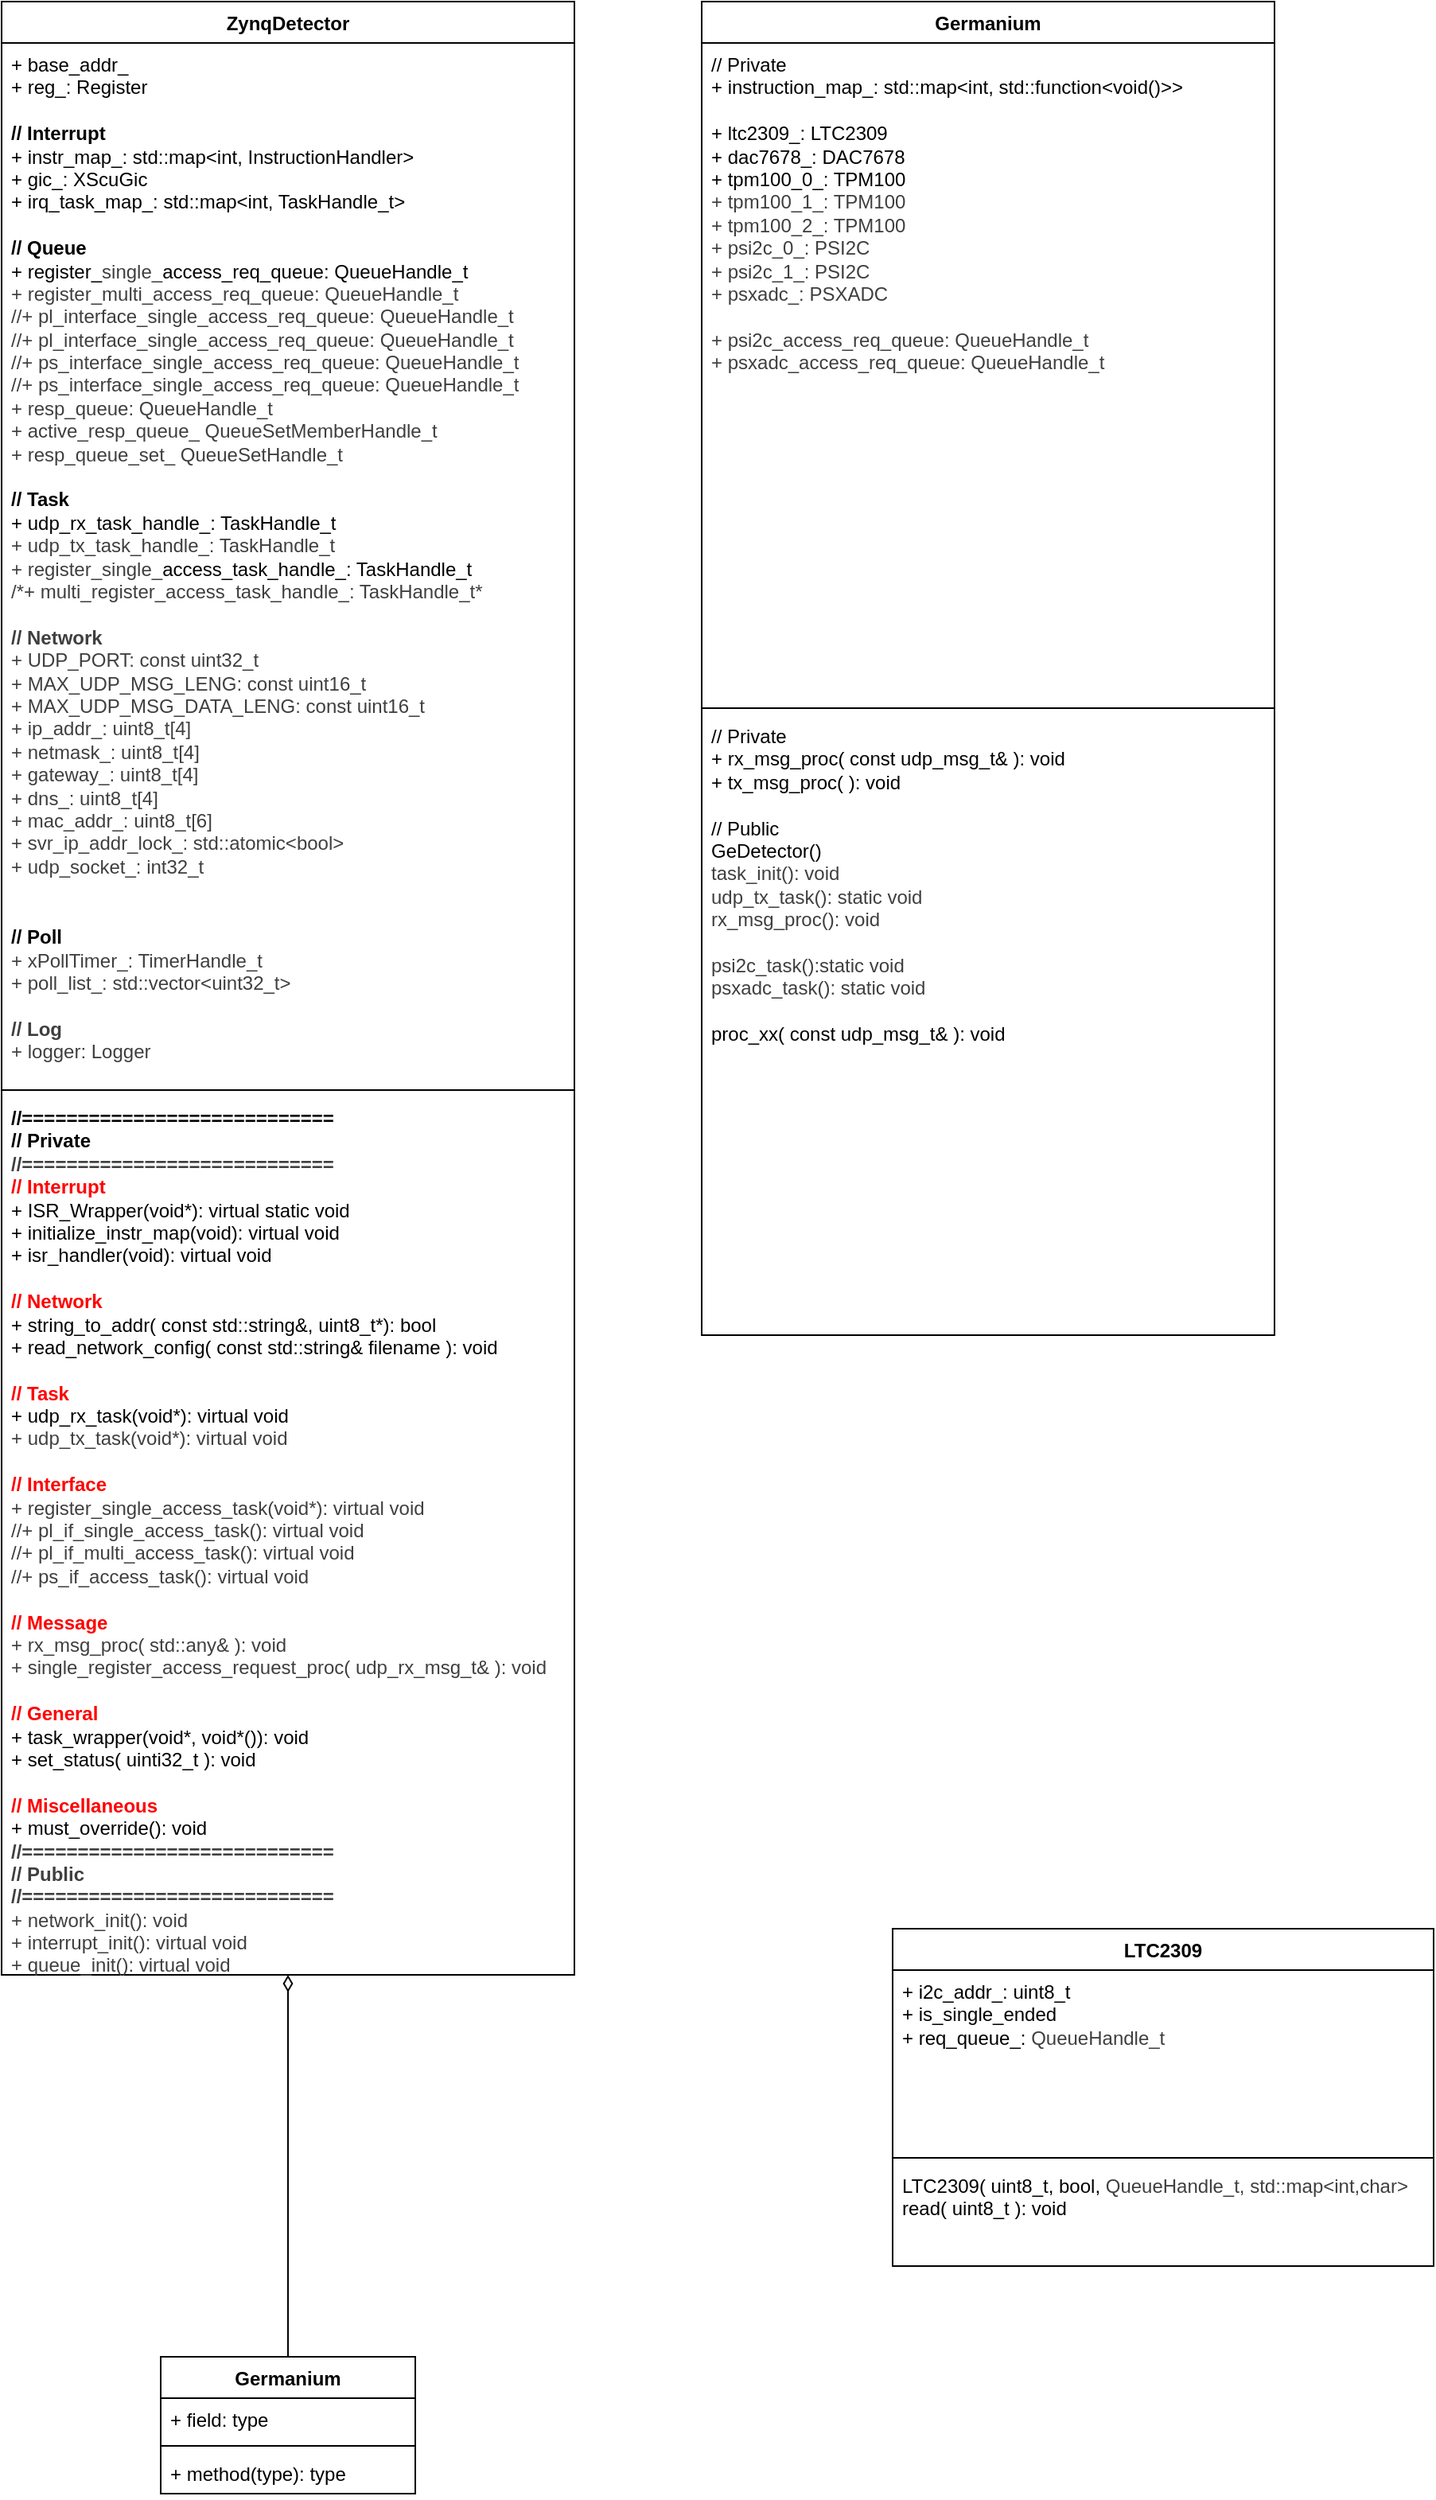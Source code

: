<mxfile>
    <diagram id="2EP99PTm2PJVpTEmRoPb" name="class">
        <mxGraphModel dx="857" dy="1192" grid="1" gridSize="10" guides="1" tooltips="1" connect="1" arrows="1" fold="1" page="1" pageScale="1" pageWidth="850" pageHeight="1100" math="0" shadow="0">
            <root>
                <mxCell id="0"/>
                <mxCell id="1" parent="0"/>
                <mxCell id="2" value="ZynqDetector" style="swimlane;fontStyle=1;align=center;verticalAlign=top;childLayout=stackLayout;horizontal=1;startSize=26;horizontalStack=0;resizeParent=1;resizeParentMax=0;resizeLast=0;collapsible=1;marginBottom=0;whiteSpace=wrap;html=1;" parent="1" vertex="1">
                    <mxGeometry x="40" y="40" width="360" height="1240" as="geometry"/>
                </mxCell>
                <mxCell id="3" value="+ base_addr_&lt;div&gt;&lt;font color=&quot;#000000&quot;&gt;+ reg_: Register&lt;br&gt;&lt;/font&gt;&lt;div&gt;&lt;font color=&quot;#000000&quot;&gt;&lt;b&gt;&lt;br&gt;&lt;/b&gt;&lt;/font&gt;&lt;/div&gt;&lt;div&gt;&lt;font color=&quot;#000000&quot;&gt;&lt;b&gt;// Interrupt&lt;/b&gt;&lt;br&gt;&lt;/font&gt;&lt;div&gt;+ instr_map_: std::map&amp;lt;int, InstructionHandler&amp;gt;&lt;div&gt;+ gic_: XScuGic&lt;/div&gt;&lt;div&gt;+ irq_task_map_: std::map&amp;lt;int, TaskHandle_t&amp;gt;&lt;/div&gt;&lt;/div&gt;&lt;div&gt;&lt;br&gt;&lt;/div&gt;&lt;div&gt;&lt;b&gt;// Queue&lt;/b&gt;&lt;/div&gt;&lt;div&gt;+ register_&lt;span style=&quot;color: rgb(63, 63, 63); background-color: transparent;&quot;&gt;single_&lt;/span&gt;&lt;span style=&quot;background-color: transparent;&quot;&gt;access_req_queue: QueueHandle_t&lt;/span&gt;&lt;/div&gt;&lt;div&gt;&lt;span style=&quot;color: rgb(63, 63, 63);&quot;&gt;+ register_multi_access_req_queue: QueueHandle_t&lt;/span&gt;&lt;/div&gt;&lt;div style=&quot;scrollbar-color: light-dark(#e2e2e2, #4b4b4b)&lt;br/&gt;&#x9;&#x9;&#x9;&#x9;&#x9;light-dark(#fbfbfb, var(--dark-panel-color));&quot;&gt;&lt;span style=&quot;scrollbar-color: light-dark(#e2e2e2, #4b4b4b)&lt;br/&gt;&#x9;&#x9;&#x9;&#x9;&#x9;light-dark(#fbfbfb, var(--dark-panel-color)); background-color: transparent; color: rgb(63, 63, 63);&quot;&gt;//+ pl_interface_single_access_req_queue: QueueHandle_t&lt;/span&gt;&lt;/div&gt;&lt;div style=&quot;scrollbar-color: light-dark(#e2e2e2, #4b4b4b)&lt;br/&gt;&#x9;&#x9;&#x9;&#x9;&#x9;light-dark(#fbfbfb, var(--dark-panel-color));&quot;&gt;&lt;span style=&quot;scrollbar-color: light-dark(#e2e2e2, #4b4b4b)&lt;br/&gt;&#x9;&#x9;&#x9;&#x9;&#x9;light-dark(#fbfbfb, var(--dark-panel-color)); color: rgb(63, 63, 63);&quot;&gt;//+ pl_interface_single_access_req_queue: QueueHandle_t&lt;/span&gt;&lt;span style=&quot;scrollbar-color: light-dark(#e2e2e2, #4b4b4b)&lt;br/&gt;&#x9;&#x9;&#x9;&#x9;&#x9;light-dark(#fbfbfb, var(--dark-panel-color)); background-color: transparent; color: rgb(63, 63, 63);&quot;&gt;&lt;br style=&quot;scrollbar-color: light-dark(#e2e2e2, #4b4b4b)&lt;br/&gt;&#x9;&#x9;&#x9;&#x9;&#x9;light-dark(#fbfbfb, var(--dark-panel-color));&quot;&gt;&lt;/span&gt;&lt;/div&gt;&lt;div style=&quot;scrollbar-color: light-dark(#e2e2e2, #4b4b4b)&lt;br/&gt;&#x9;&#x9;&#x9;&#x9;&#x9;light-dark(#fbfbfb, var(--dark-panel-color));&quot;&gt;&lt;span style=&quot;scrollbar-color: light-dark(#e2e2e2, #4b4b4b)&lt;br/&gt;&#x9;&#x9;&#x9;&#x9;&#x9;light-dark(#fbfbfb, var(--dark-panel-color)); color: rgb(63, 63, 63);&quot;&gt;//+ ps_interface_single_access_req_queue: QueueHandle_t&lt;/span&gt;&lt;span style=&quot;scrollbar-color: light-dark(#e2e2e2, #4b4b4b)&lt;br/&gt;&#x9;&#x9;&#x9;&#x9;&#x9;light-dark(#fbfbfb, var(--dark-panel-color)); color: rgb(63, 63, 63);&quot;&gt;&lt;br style=&quot;scrollbar-color: light-dark(#e2e2e2, #4b4b4b)&lt;br/&gt;&#x9;&#x9;&#x9;&#x9;&#x9;light-dark(#fbfbfb, var(--dark-panel-color));&quot;&gt;&lt;/span&gt;&lt;/div&gt;&lt;div style=&quot;scrollbar-color: light-dark(#e2e2e2, #4b4b4b)&lt;br/&gt;&#x9;&#x9;&#x9;&#x9;&#x9;light-dark(#fbfbfb, var(--dark-panel-color));&quot;&gt;&lt;span style=&quot;scrollbar-color: light-dark(#e2e2e2, #4b4b4b)&lt;br/&gt;&#x9;&#x9;&#x9;&#x9;&#x9;light-dark(#fbfbfb, var(--dark-panel-color)); color: rgb(63, 63, 63);&quot;&gt;//+ ps_interface_single_access_req_queue: QueueHandle_t&lt;/span&gt;&lt;/div&gt;&lt;div style=&quot;scrollbar-color: light-dark(#e2e2e2, #4b4b4b)&lt;br/&gt;&#x9;&#x9;&#x9;&#x9;&#x9;light-dark(#fbfbfb, var(--dark-panel-color));&quot;&gt;&lt;span style=&quot;scrollbar-color: light-dark(#e2e2e2, #4b4b4b)&lt;br/&gt;&#x9;&#x9;&#x9;&#x9;&#x9;light-dark(#fbfbfb, var(--dark-panel-color)); color: rgb(63, 63, 63);&quot;&gt;+ resp_queue: QueueHandle_t&lt;/span&gt;&lt;/div&gt;&lt;div style=&quot;color: rgb(63, 63, 63); scrollbar-color: light-dark(#e2e2e2, #4b4b4b)&lt;br/&gt;&#x9;&#x9;&#x9;&#x9;&#x9;light-dark(#fbfbfb, var(--dark-panel-color));&quot;&gt;+ active_resp_queue_ QueueSetMemberHandle_t&lt;/div&gt;&lt;div style=&quot;color: rgb(63, 63, 63); scrollbar-color: light-dark(#e2e2e2, #4b4b4b)&lt;br/&gt;&#x9;&#x9;&#x9;&#x9;&#x9;light-dark(#fbfbfb, var(--dark-panel-color));&quot;&gt;+ resp_queue_set_ QueueSetHandle_t&lt;/div&gt;&lt;div&gt;&lt;b&gt;&lt;br&gt;&lt;/b&gt;&lt;/div&gt;&lt;div&gt;&lt;b&gt;// Task&lt;/b&gt;&lt;/div&gt;&lt;div&gt;+ udp_rx_task_handle_: TaskHandle_t&lt;/div&gt;&lt;/div&gt;&lt;div&gt;&lt;span style=&quot;color: rgb(63, 63, 63);&quot;&gt;+ udp_tx_task_handle_: TaskHandle_t&lt;/span&gt;&lt;br&gt;&lt;/div&gt;&lt;div&gt;&lt;span style=&quot;color: rgb(63, 63, 63);&quot;&gt;+ register_&lt;/span&gt;&lt;span style=&quot;color: rgb(63, 63, 63); background-color: transparent;&quot;&gt;single_&lt;/span&gt;&lt;span style=&quot;background-color: transparent;&quot;&gt;access_task_handle_: TaskHandle_t&lt;/span&gt;&lt;/div&gt;&lt;div&gt;&lt;span style=&quot;color: rgb(63, 63, 63);&quot;&gt;/*+ multi_register_access_task_handle_: TaskHandle_t*&lt;/span&gt;&lt;/div&gt;&lt;div&gt;&lt;span style=&quot;color: rgb(63, 63, 63);&quot;&gt;&lt;b&gt;&lt;br&gt;&lt;/b&gt;&lt;/span&gt;&lt;/div&gt;&lt;div&gt;&lt;span style=&quot;color: rgb(63, 63, 63);&quot;&gt;&lt;b&gt;// Network&lt;/b&gt;&lt;/span&gt;&lt;/div&gt;&lt;span style=&quot;color: rgb(63, 63, 63);&quot;&gt;+ UDP_PORT: const uint32_t&lt;br&gt;&lt;/span&gt;&lt;div&gt;&lt;span style=&quot;color: rgb(63, 63, 63);&quot;&gt;&lt;span style=&quot;color: rgb(63, 63, 63); background-color: transparent;&quot;&gt;+&lt;/span&gt;&lt;span style=&quot;color: rgb(63, 63, 63); background-color: transparent;&quot;&gt;&amp;nbsp;&lt;/span&gt;MAX_UDP_MSG_LENG: const uint16_t&lt;/span&gt;&lt;/div&gt;&lt;div&gt;&lt;span style=&quot;color: rgb(63, 63, 63);&quot;&gt;&lt;span style=&quot;color: rgb(63, 63, 63);&quot;&gt;&lt;span style=&quot;color: rgb(63, 63, 63); background-color: transparent;&quot;&gt;+&lt;/span&gt;&lt;span style=&quot;color: rgb(63, 63, 63); background-color: transparent;&quot;&gt;&amp;nbsp;&lt;/span&gt;MAX_UDP_MSG_DATA_LENG: const uint16_t&lt;/span&gt;&lt;br&gt;&lt;/span&gt;&lt;/div&gt;&lt;div&gt;&lt;span style=&quot;color: rgb(63, 63, 63);&quot;&gt;&lt;span style=&quot;color: rgb(63, 63, 63);&quot;&gt;&lt;span style=&quot;color: rgb(63, 63, 63); background-color: transparent;&quot;&gt;+&lt;/span&gt;&lt;span style=&quot;color: rgb(63, 63, 63); background-color: transparent;&quot;&gt;&amp;nbsp;&lt;/span&gt;ip_addr_: uint8_t[4]&lt;/span&gt;&lt;/span&gt;&lt;/div&gt;&lt;div&gt;&lt;span style=&quot;color: rgb(63, 63, 63);&quot;&gt;&lt;span style=&quot;color: rgb(63, 63, 63);&quot;&gt;&lt;span style=&quot;color: rgb(63, 63, 63); background-color: transparent;&quot;&gt;+&lt;/span&gt;&lt;span style=&quot;color: rgb(63, 63, 63); background-color: transparent;&quot;&gt;&amp;nbsp;&lt;/span&gt;netmask_: uint8_t[4]&lt;/span&gt;&lt;/span&gt;&lt;/div&gt;&lt;div&gt;&lt;span style=&quot;color: rgb(63, 63, 63);&quot;&gt;&lt;span style=&quot;color: rgb(63, 63, 63);&quot;&gt;&lt;span style=&quot;color: rgb(63, 63, 63); background-color: transparent;&quot;&gt;+&lt;/span&gt;&lt;span style=&quot;color: rgb(63, 63, 63); background-color: transparent;&quot;&gt;&amp;nbsp;&lt;/span&gt;&lt;span style=&quot;color: rgb(63, 63, 63);&quot;&gt;gateway_: uint8_t[4]&lt;/span&gt;&lt;br&gt;&lt;/span&gt;&lt;/span&gt;&lt;/div&gt;&lt;div&gt;&lt;span style=&quot;color: rgb(63, 63, 63);&quot;&gt;&lt;span style=&quot;color: rgb(63, 63, 63);&quot;&gt;&lt;span style=&quot;color: rgb(63, 63, 63); background-color: transparent;&quot;&gt;+&lt;/span&gt;&lt;span style=&quot;color: rgb(63, 63, 63); background-color: transparent;&quot;&gt;&amp;nbsp;&lt;/span&gt;&lt;span style=&quot;color: rgb(63, 63, 63);&quot;&gt;dns_: uint8_t[4]&lt;/span&gt;&lt;span style=&quot;color: rgb(63, 63, 63);&quot;&gt;&lt;br&gt;&lt;/span&gt;&lt;/span&gt;&lt;/span&gt;&lt;/div&gt;&lt;div&gt;&lt;span style=&quot;color: rgb(63, 63, 63);&quot;&gt;&lt;span style=&quot;color: rgb(63, 63, 63);&quot;&gt;&lt;span style=&quot;color: rgb(63, 63, 63); background-color: transparent;&quot;&gt;+&lt;/span&gt;&lt;span style=&quot;color: rgb(63, 63, 63); background-color: transparent;&quot;&gt;&amp;nbsp;&lt;/span&gt;&lt;span style=&quot;color: rgb(63, 63, 63);&quot;&gt;mac_addr_: uint8_t[6]&lt;/span&gt;&lt;/span&gt;&lt;/span&gt;&lt;/div&gt;&lt;div&gt;&lt;span style=&quot;color: rgb(63, 63, 63);&quot;&gt;&lt;span style=&quot;color: rgb(63, 63, 63);&quot;&gt;&lt;span style=&quot;color: rgb(63, 63, 63); background-color: transparent;&quot;&gt;+&lt;/span&gt;&lt;span style=&quot;color: rgb(63, 63, 63); background-color: transparent;&quot;&gt;&amp;nbsp;&lt;/span&gt;&lt;span style=&quot;color: rgb(63, 63, 63);&quot;&gt;svr_ip_addr_lock_: std::atomic&amp;lt;bool&amp;gt;&lt;/span&gt;&lt;/span&gt;&lt;/span&gt;&lt;/div&gt;&lt;div&gt;&lt;span style=&quot;color: rgb(63, 63, 63);&quot;&gt;&lt;span style=&quot;color: rgb(63, 63, 63);&quot;&gt;&lt;span style=&quot;color: rgb(63, 63, 63); background-color: transparent;&quot;&gt;+&lt;/span&gt;&lt;span style=&quot;color: rgb(63, 63, 63); background-color: transparent;&quot;&gt;&amp;nbsp;&lt;/span&gt;&lt;span style=&quot;color: rgb(63, 63, 63);&quot;&gt;udp_socket_: int32_t&lt;/span&gt;&lt;/span&gt;&lt;/span&gt;&lt;/div&gt;&lt;div&gt;&lt;span style=&quot;color: rgb(63, 63, 63);&quot;&gt;&lt;span style=&quot;color: rgb(63, 63, 63);&quot;&gt;&lt;span style=&quot;color: rgb(63, 63, 63);&quot;&gt;&lt;b&gt;&lt;br&gt;&lt;/b&gt;&lt;/span&gt;&lt;/span&gt;&lt;/span&gt;&lt;/div&gt;&lt;div&gt;&lt;span style=&quot;color: rgb(63, 63, 63);&quot;&gt;&lt;span style=&quot;color: rgb(63, 63, 63);&quot;&gt;&lt;span style=&quot;color: rgb(63, 63, 63);&quot;&gt;&lt;b&gt;// Poll&lt;/b&gt;&lt;/span&gt;&lt;/span&gt;&lt;/span&gt;&lt;/div&gt;&lt;div&gt;&lt;span style=&quot;color: rgb(63, 63, 63);&quot;&gt;&lt;span style=&quot;color: rgb(63, 63, 63);&quot;&gt;&lt;span style=&quot;color: rgb(63, 63, 63);&quot;&gt;+ xPollTimer_: TimerHandle_t&lt;/span&gt;&lt;span style=&quot;color: rgb(63, 63, 63);&quot;&gt;&lt;br&gt;&lt;/span&gt;&lt;/span&gt;&lt;/span&gt;&lt;/div&gt;&lt;div&gt;&lt;span style=&quot;color: rgb(63, 63, 63);&quot;&gt;+ poll_list_: std::vector&amp;lt;uint32_t&amp;gt;&lt;/span&gt;&lt;br&gt;&lt;/div&gt;&lt;div&gt;&lt;span style=&quot;color: rgb(63, 63, 63);&quot;&gt;&lt;b&gt;// Log&lt;/b&gt;&lt;/span&gt;&lt;/div&gt;&lt;div&gt;&lt;span style=&quot;color: rgb(63, 63, 63); background-color: transparent;&quot;&gt;+&lt;/span&gt;&lt;span style=&quot;color: rgb(63, 63, 63); background-color: transparent;&quot;&gt;&amp;nbsp;&lt;/span&gt;&lt;span style=&quot;color: rgb(63, 63, 63);&quot;&gt;logger: Logger&lt;/span&gt;&lt;/div&gt;&lt;div&gt;&lt;span style=&quot;color: rgb(63, 63, 63);&quot;&gt;&lt;span style=&quot;color: rgb(63, 63, 63);&quot;&gt;&lt;span style=&quot;color: rgb(63, 63, 63);&quot;&gt;&lt;br&gt;&lt;/span&gt;&lt;/span&gt;&lt;/span&gt;&lt;/div&gt;&lt;/div&gt;" style="text;strokeColor=none;fillColor=none;align=left;verticalAlign=top;spacingLeft=4;spacingRight=4;overflow=hidden;rotatable=0;points=[[0,0.5],[1,0.5]];portConstraint=eastwest;whiteSpace=wrap;html=1;" parent="2" vertex="1">
                    <mxGeometry y="26" width="360" height="534" as="geometry"/>
                </mxCell>
                <mxCell id="36" value="&lt;div&gt;&lt;br&gt;&lt;/div&gt;&lt;div&gt;&lt;b style=&quot;background-color: transparent;&quot;&gt;// Poll&lt;/b&gt;&lt;/div&gt;&lt;div&gt;&lt;span style=&quot;color: rgb(63, 63, 63);&quot;&gt;&lt;span style=&quot;color: rgb(63, 63, 63);&quot;&gt;&lt;span style=&quot;color: rgb(63, 63, 63);&quot;&gt;+ xPollTimer_: TimerHandle_t&lt;/span&gt;&lt;span style=&quot;color: rgb(63, 63, 63);&quot;&gt;&lt;br&gt;&lt;/span&gt;&lt;/span&gt;&lt;/span&gt;&lt;/div&gt;&lt;div&gt;&lt;span style=&quot;color: rgb(63, 63, 63);&quot;&gt;+ poll_list_: std::vector&amp;lt;uint32_t&amp;gt;&lt;/span&gt;&lt;br&gt;&lt;/div&gt;&lt;div&gt;&lt;span style=&quot;color: rgb(63, 63, 63);&quot;&gt;&lt;b&gt;&lt;br&gt;&lt;/b&gt;&lt;/span&gt;&lt;/div&gt;&lt;div&gt;&lt;span style=&quot;color: rgb(63, 63, 63);&quot;&gt;&lt;b&gt;// Log&lt;/b&gt;&lt;/span&gt;&lt;/div&gt;&lt;div&gt;&lt;span style=&quot;color: rgb(63, 63, 63); background-color: transparent;&quot;&gt;+&lt;/span&gt;&lt;span style=&quot;color: rgb(63, 63, 63); background-color: transparent;&quot;&gt;&amp;nbsp;&lt;/span&gt;&lt;span style=&quot;color: rgb(63, 63, 63);&quot;&gt;logger: Logger&lt;/span&gt;&lt;/div&gt;" style="text;strokeColor=none;fillColor=none;align=left;verticalAlign=top;spacingLeft=4;spacingRight=4;overflow=hidden;rotatable=0;points=[[0,0.5],[1,0.5]];portConstraint=eastwest;whiteSpace=wrap;html=1;" parent="2" vertex="1">
                    <mxGeometry y="560" width="360" height="120" as="geometry"/>
                </mxCell>
                <mxCell id="4" value="" style="line;strokeWidth=1;fillColor=none;align=left;verticalAlign=middle;spacingTop=-1;spacingLeft=3;spacingRight=3;rotatable=0;labelPosition=right;points=[];portConstraint=eastwest;strokeColor=inherit;" parent="2" vertex="1">
                    <mxGeometry y="680" width="360" height="8" as="geometry"/>
                </mxCell>
                <mxCell id="5" value="&lt;div&gt;&lt;b&gt;//============================&lt;/b&gt;&lt;/div&gt;&lt;div&gt;&lt;b&gt;// Private&lt;/b&gt;&lt;/div&gt;&lt;div&gt;&lt;span style=&quot;color: rgb(63, 63, 63); background-color: transparent;&quot;&gt;&lt;b&gt;//============================&lt;/b&gt;&lt;/span&gt;&lt;/div&gt;&lt;div&gt;&lt;b&gt;&lt;font style=&quot;color: rgb(255, 0, 0);&quot;&gt;// Interrupt&lt;/font&gt;&lt;/b&gt;&lt;/div&gt;+ ISR_Wrapper(void*): virtual static void&lt;div&gt;+ initialize_instr_map(void): virtual void&lt;/div&gt;&lt;div&gt;+ isr_handler(void): virtual void&lt;/div&gt;&lt;div&gt;&lt;b&gt;&lt;font style=&quot;color: rgb(255, 0, 0);&quot;&gt;&lt;br&gt;&lt;/font&gt;&lt;/b&gt;&lt;/div&gt;&lt;div&gt;&lt;b&gt;&lt;font style=&quot;color: rgb(255, 0, 0);&quot;&gt;// Network&lt;/font&gt;&lt;/b&gt;&lt;/div&gt;&lt;div&gt;+ string_to_addr( const std::string&amp;amp;, uint8_t*): bool&lt;/div&gt;&lt;div&gt;+ read_network_config( const std::string&amp;amp; filename ): void&lt;/div&gt;&lt;div&gt;&lt;b&gt;&lt;font style=&quot;color: rgb(255, 0, 0);&quot;&gt;&lt;br&gt;&lt;/font&gt;&lt;/b&gt;&lt;/div&gt;&lt;div&gt;&lt;b&gt;&lt;font style=&quot;color: rgb(255, 0, 0);&quot;&gt;// Task&lt;/font&gt;&lt;/b&gt;&lt;/div&gt;&lt;div&gt;+ udp_rx_task(void*): virtual void&lt;/div&gt;&lt;div&gt;&lt;span style=&quot;color: rgb(63, 63, 63);&quot;&gt;+ udp_tx_task(void*): virtual void&lt;/span&gt;&lt;/div&gt;&lt;div&gt;&lt;span&gt;&lt;b style=&quot;&quot;&gt;&lt;font style=&quot;color: rgb(255, 0, 0);&quot;&gt;&lt;br&gt;&lt;/font&gt;&lt;/b&gt;&lt;/span&gt;&lt;/div&gt;&lt;div&gt;&lt;span&gt;&lt;b style=&quot;&quot;&gt;&lt;font style=&quot;color: rgb(255, 0, 0);&quot;&gt;// Interface&lt;/font&gt;&lt;/b&gt;&lt;/span&gt;&lt;/div&gt;&lt;span style=&quot;color: rgb(63, 63, 63);&quot;&gt;+ register_single_access_task(void*): virtual void&lt;/span&gt;&lt;div&gt;&lt;span style=&quot;color: rgb(63, 63, 63);&quot;&gt;//+ pl_if_single_access_task(): virtual void&lt;/span&gt;&lt;/div&gt;&lt;div&gt;&lt;span style=&quot;color: rgb(63, 63, 63);&quot;&gt;//+ pl_if_multi_access_task(): virtual void&lt;/span&gt;&lt;/div&gt;&lt;div&gt;&lt;span style=&quot;color: rgb(63, 63, 63);&quot;&gt;//+ ps_if_access_task(): virtual void&lt;/span&gt;&lt;/div&gt;&lt;div&gt;&lt;span&gt;&lt;b style=&quot;&quot;&gt;&lt;font style=&quot;color: rgb(255, 0, 0);&quot;&gt;&lt;br&gt;&lt;/font&gt;&lt;/b&gt;&lt;/span&gt;&lt;/div&gt;&lt;div&gt;&lt;span&gt;&lt;b style=&quot;&quot;&gt;&lt;font style=&quot;color: rgb(255, 0, 0);&quot;&gt;// Message&lt;/font&gt;&lt;/b&gt;&lt;/span&gt;&lt;/div&gt;&lt;div&gt;&lt;span style=&quot;color: rgb(63, 63, 63);&quot;&gt;+ rx_msg_proc( std::any&amp;amp; ): void&lt;/span&gt;&lt;/div&gt;&lt;div&gt;&lt;span style=&quot;color: rgb(63, 63, 63);&quot;&gt;+ single_register_access_request_proc( udp_rx_msg_t&amp;amp; ): void&lt;/span&gt;&lt;/div&gt;&lt;div&gt;&lt;b&gt;&lt;font style=&quot;color: rgb(255, 0, 0);&quot;&gt;&lt;br&gt;&lt;/font&gt;&lt;/b&gt;&lt;/div&gt;&lt;div&gt;&lt;b&gt;&lt;font style=&quot;color: rgb(255, 0, 0);&quot;&gt;// General&lt;/font&gt;&lt;/b&gt;&lt;/div&gt;&lt;div&gt;+ task_wrapper(void*, void*()): void&lt;/div&gt;&lt;div&gt;+ set_status( uinti32_t ): void&lt;/div&gt;&lt;div&gt;&lt;b&gt;&lt;font style=&quot;color: rgb(255, 0, 0);&quot;&gt;&lt;br&gt;&lt;/font&gt;&lt;/b&gt;&lt;/div&gt;&lt;div&gt;&lt;b&gt;&lt;font style=&quot;color: rgb(255, 0, 0);&quot;&gt;// Miscellaneous&lt;/font&gt;&lt;/b&gt;&lt;/div&gt;&lt;div&gt;+ must_override(): void&lt;/div&gt;&lt;div&gt;&lt;b&gt;&lt;span style=&quot;color: rgb(63, 63, 63);&quot;&gt;//============================&lt;/span&gt;&lt;br&gt;&lt;/b&gt;&lt;/div&gt;&lt;div&gt;&lt;span style=&quot;color: rgb(63, 63, 63);&quot;&gt;&lt;b&gt;// Public&lt;/b&gt;&lt;/span&gt;&lt;/div&gt;&lt;div&gt;&lt;span style=&quot;color: rgb(63, 63, 63);&quot;&gt;&lt;b&gt;//============================&lt;/b&gt;&lt;/span&gt;&lt;span style=&quot;color: rgb(63, 63, 63);&quot;&gt;&lt;br&gt;&lt;/span&gt;&lt;/div&gt;&lt;div&gt;&lt;span style=&quot;color: rgb(63, 63, 63);&quot;&gt;+ network_init(): void&lt;/span&gt;&lt;/div&gt;&lt;div&gt;&lt;span style=&quot;color: rgb(63, 63, 63);&quot;&gt;+ interrupt_init(): virtual void&lt;/span&gt;&lt;/div&gt;&lt;div&gt;&lt;span style=&quot;color: rgb(63, 63, 63);&quot;&gt;+ queue_init(): virtual void&lt;/span&gt;&lt;/div&gt;&lt;div&gt;&lt;span style=&quot;color: rgb(63, 63, 63);&quot;&gt;+ task_init(): virtual void&lt;/span&gt;&lt;/div&gt;" style="text;strokeColor=none;fillColor=none;align=left;verticalAlign=top;spacingLeft=4;spacingRight=4;overflow=hidden;rotatable=0;points=[[0,0.5],[1,0.5]];portConstraint=eastwest;whiteSpace=wrap;html=1;" parent="2" vertex="1">
                    <mxGeometry y="688" width="360" height="552" as="geometry"/>
                </mxCell>
                <mxCell id="6" value="Germanium" style="swimlane;fontStyle=1;align=center;verticalAlign=top;childLayout=stackLayout;horizontal=1;startSize=26;horizontalStack=0;resizeParent=1;resizeParentMax=0;resizeLast=0;collapsible=1;marginBottom=0;whiteSpace=wrap;html=1;" parent="1" vertex="1">
                    <mxGeometry x="140" y="1520" width="160" height="86" as="geometry"/>
                </mxCell>
                <mxCell id="7" value="+ field: type" style="text;strokeColor=none;fillColor=none;align=left;verticalAlign=top;spacingLeft=4;spacingRight=4;overflow=hidden;rotatable=0;points=[[0,0.5],[1,0.5]];portConstraint=eastwest;whiteSpace=wrap;html=1;" parent="6" vertex="1">
                    <mxGeometry y="26" width="160" height="26" as="geometry"/>
                </mxCell>
                <mxCell id="8" value="" style="line;strokeWidth=1;fillColor=none;align=left;verticalAlign=middle;spacingTop=-1;spacingLeft=3;spacingRight=3;rotatable=0;labelPosition=right;points=[];portConstraint=eastwest;strokeColor=inherit;" parent="6" vertex="1">
                    <mxGeometry y="52" width="160" height="8" as="geometry"/>
                </mxCell>
                <mxCell id="9" value="+ method(type): type" style="text;strokeColor=none;fillColor=none;align=left;verticalAlign=top;spacingLeft=4;spacingRight=4;overflow=hidden;rotatable=0;points=[[0,0.5],[1,0.5]];portConstraint=eastwest;whiteSpace=wrap;html=1;" parent="6" vertex="1">
                    <mxGeometry y="60" width="160" height="26" as="geometry"/>
                </mxCell>
                <mxCell id="28" value="Germanium" style="swimlane;fontStyle=1;align=center;verticalAlign=top;childLayout=stackLayout;horizontal=1;startSize=26;horizontalStack=0;resizeParent=1;resizeParentMax=0;resizeLast=0;collapsible=1;marginBottom=0;whiteSpace=wrap;html=1;" parent="1" vertex="1">
                    <mxGeometry x="480" y="40" width="360" height="838" as="geometry"/>
                </mxCell>
                <mxCell id="29" value="// Private&lt;div&gt;+ instruction_map_: std::map&amp;lt;int, std::function&amp;lt;void()&amp;gt;&amp;gt;&lt;/div&gt;&lt;div&gt;&lt;br&gt;&lt;/div&gt;&lt;div&gt;+ ltc2309_: LTC2309&lt;/div&gt;&lt;div&gt;+ dac7678_: DAC7678&lt;/div&gt;&lt;div&gt;+ tpm100_0_: TPM100&lt;/div&gt;&lt;div&gt;&lt;span style=&quot;color: rgb(63, 63, 63);&quot;&gt;+ tpm100_1_: TPM100&lt;/span&gt;&lt;/div&gt;&lt;div&gt;&lt;span style=&quot;color: rgb(63, 63, 63);&quot;&gt;+ tpm100_2_: TPM100&lt;/span&gt;&lt;span style=&quot;color: rgb(63, 63, 63);&quot;&gt;&lt;/span&gt;&lt;/div&gt;&lt;div&gt;&lt;span style=&quot;color: rgb(63, 63, 63);&quot;&gt;+ psi2c_0_: PSI2C&lt;/span&gt;&lt;/div&gt;&lt;div&gt;&lt;span style=&quot;color: rgb(63, 63, 63);&quot;&gt;+ psi2c_1_: PSI2C&lt;/span&gt;&lt;br&gt;&lt;/div&gt;&lt;div&gt;&lt;span style=&quot;color: rgb(63, 63, 63);&quot;&gt;+ psxadc_: PSXADC&lt;/span&gt;&lt;/div&gt;&lt;div&gt;&lt;span style=&quot;color: rgb(63, 63, 63);&quot;&gt;&lt;br&gt;&lt;/span&gt;&lt;/div&gt;&lt;div&gt;&lt;span style=&quot;color: rgb(63, 63, 63); background-color: transparent;&quot;&gt;+ psi2c_access_req_queue: QueueHandle_t&lt;/span&gt;&lt;/div&gt;&lt;div&gt;&lt;span style=&quot;color: rgb(63, 63, 63);&quot;&gt;&lt;div style=&quot;color: rgb(63, 63, 63); scrollbar-color: light-dark(#e2e2e2, #4b4b4b)&lt;br/&gt;&#x9;&#x9;&#x9;&#x9;&#x9;light-dark(#fbfbfb, var(--dark-panel-color));&quot;&gt;&lt;span style=&quot;scrollbar-color: light-dark(#e2e2e2, #4b4b4b)&lt;br/&gt;&#x9;&#x9;&#x9;&#x9;&#x9;light-dark(#fbfbfb, var(--dark-panel-color)); color: rgb(63, 63, 63);&quot;&gt;&lt;span style=&quot;color: rgb(63, 63, 63);&quot;&gt;+ psxadc_access_req_queue: QueueHandle_t&lt;/span&gt;&lt;/span&gt;&lt;/div&gt;&lt;/span&gt;&lt;/div&gt;" style="text;strokeColor=none;fillColor=none;align=left;verticalAlign=top;spacingLeft=4;spacingRight=4;overflow=hidden;rotatable=0;points=[[0,0.5],[1,0.5]];portConstraint=eastwest;whiteSpace=wrap;html=1;" parent="28" vertex="1">
                    <mxGeometry y="26" width="360" height="414" as="geometry"/>
                </mxCell>
                <mxCell id="30" value="" style="line;strokeWidth=1;fillColor=none;align=left;verticalAlign=middle;spacingTop=-1;spacingLeft=3;spacingRight=3;rotatable=0;labelPosition=right;points=[];portConstraint=eastwest;strokeColor=inherit;" parent="28" vertex="1">
                    <mxGeometry y="440" width="360" height="8" as="geometry"/>
                </mxCell>
                <mxCell id="31" value="// Private&lt;div&gt;+ rx_msg_proc( const udp_msg_t&amp;amp; ): void&lt;div&gt;+ tx_msg_proc( ): void&lt;/div&gt;&lt;/div&gt;&lt;div&gt;&lt;br&gt;&lt;/div&gt;&lt;div&gt;// Public&lt;/div&gt;&lt;div&gt;GeDetector()&lt;/div&gt;&lt;div&gt;&lt;span style=&quot;color: rgb(63, 63, 63);&quot;&gt;task_init(): void&lt;/span&gt;&lt;/div&gt;&lt;div&gt;&lt;span style=&quot;color: rgb(63, 63, 63);&quot;&gt;udp_tx_task(): static void&lt;/span&gt;&lt;/div&gt;&lt;div&gt;&lt;span style=&quot;color: rgb(63, 63, 63);&quot;&gt;rx_msg_proc(): void&lt;/span&gt;&lt;/div&gt;&lt;div&gt;&lt;span style=&quot;color: rgb(63, 63, 63);&quot;&gt;&lt;br&gt;&lt;/span&gt;&lt;/div&gt;&lt;div&gt;&lt;span style=&quot;color: rgb(63, 63, 63);&quot;&gt;psi2c_task():static void&lt;/span&gt;&lt;/div&gt;&lt;div&gt;&lt;span style=&quot;color: rgb(63, 63, 63);&quot;&gt;psxadc_task(): static void&lt;/span&gt;&lt;/div&gt;&lt;div&gt;&lt;br&gt;&lt;/div&gt;&lt;div&gt;proc_xx( const udp_msg_t&amp;amp; ): void&lt;/div&gt;&lt;div&gt;&lt;br&gt;&lt;/div&gt;" style="text;strokeColor=none;fillColor=none;align=left;verticalAlign=top;spacingLeft=4;spacingRight=4;overflow=hidden;rotatable=0;points=[[0,0.5],[1,0.5]];portConstraint=eastwest;whiteSpace=wrap;html=1;" parent="28" vertex="1">
                    <mxGeometry y="448" width="360" height="390" as="geometry"/>
                </mxCell>
                <mxCell id="32" value="LTC2309" style="swimlane;fontStyle=1;align=center;verticalAlign=top;childLayout=stackLayout;horizontal=1;startSize=26;horizontalStack=0;resizeParent=1;resizeParentMax=0;resizeLast=0;collapsible=1;marginBottom=0;whiteSpace=wrap;html=1;" parent="1" vertex="1">
                    <mxGeometry x="600" y="1251" width="340" height="212" as="geometry"/>
                </mxCell>
                <mxCell id="33" value="+ i2c_addr_: uint8_t&lt;div&gt;+ is_single_ended&lt;/div&gt;&lt;div&gt;+ req_queue_:&amp;nbsp;&lt;span style=&quot;color: rgb(63, 63, 63); background-color: transparent;&quot;&gt;QueueHandle_t&lt;/span&gt;&lt;/div&gt;" style="text;strokeColor=none;fillColor=none;align=left;verticalAlign=top;spacingLeft=4;spacingRight=4;overflow=hidden;rotatable=0;points=[[0,0.5],[1,0.5]];portConstraint=eastwest;whiteSpace=wrap;html=1;" parent="32" vertex="1">
                    <mxGeometry y="26" width="340" height="114" as="geometry"/>
                </mxCell>
                <mxCell id="34" value="" style="line;strokeWidth=1;fillColor=none;align=left;verticalAlign=middle;spacingTop=-1;spacingLeft=3;spacingRight=3;rotatable=0;labelPosition=right;points=[];portConstraint=eastwest;strokeColor=inherit;" parent="32" vertex="1">
                    <mxGeometry y="140" width="340" height="8" as="geometry"/>
                </mxCell>
                <mxCell id="35" value="LTC2309( uint8_t, bool,&amp;nbsp;&lt;span style=&quot;color: rgb(63, 63, 63);&quot;&gt;QueueHandle_t, std::map&amp;lt;int,char&amp;gt;&lt;/span&gt;&lt;div&gt;read( uint8_t ): void&lt;/div&gt;" style="text;strokeColor=none;fillColor=none;align=left;verticalAlign=top;spacingLeft=4;spacingRight=4;overflow=hidden;rotatable=0;points=[[0,0.5],[1,0.5]];portConstraint=eastwest;whiteSpace=wrap;html=1;" parent="32" vertex="1">
                    <mxGeometry y="148" width="340" height="64" as="geometry"/>
                </mxCell>
                <mxCell id="WbckeEBE1Ufeqq3kSp5b-36" style="edgeStyle=none;html=1;entryX=0.5;entryY=1;entryDx=0;entryDy=0;entryPerimeter=0;endArrow=diamondThin;endFill=0;endSize=8;" parent="1" source="6" target="5" edge="1">
                    <mxGeometry relative="1" as="geometry"/>
                </mxCell>
            </root>
        </mxGraphModel>
    </diagram>
    <diagram id="RC9iUqJMsNLZybRvz7z5" name="functions">
        <mxGraphModel dx="1664" dy="1132" grid="1" gridSize="10" guides="1" tooltips="1" connect="1" arrows="1" fold="1" page="1" pageScale="1" pageWidth="850" pageHeight="1100" math="0" shadow="0">
            <root>
                <mxCell id="0"/>
                <mxCell id="1" parent="0"/>
                <mxCell id="7In3ukCGWUIXhaFGBQs6-1" value="" style="rounded=0;whiteSpace=wrap;html=1;fillColor=#dae8fc;gradientColor=#7ea6e0;strokeColor=#6c8ebf;" parent="1" vertex="1">
                    <mxGeometry x="210" y="220" width="660" height="420" as="geometry"/>
                </mxCell>
                <mxCell id="0OzesibdkdUDtN_-RPnK-24" value="" style="rounded=0;whiteSpace=wrap;html=1;fillColor=#dae8fc;strokeColor=#6c8ebf;gradientColor=#7ea6e0;" parent="1" vertex="1">
                    <mxGeometry x="440" y="560" width="410" height="60" as="geometry"/>
                </mxCell>
                <mxCell id="0OzesibdkdUDtN_-RPnK-20" value="" style="rounded=0;whiteSpace=wrap;html=1;fillColor=#dae8fc;strokeColor=#6c8ebf;gradientColor=#7ea6e0;" parent="1" vertex="1">
                    <mxGeometry x="440" y="240" width="410" height="120" as="geometry"/>
                </mxCell>
                <mxCell id="7In3ukCGWUIXhaFGBQs6-3" value="" style="rounded=0;whiteSpace=wrap;html=1;fillColor=#dae8fc;strokeColor=#6c8ebf;gradientColor=#7ea6e0;" parent="1" vertex="1">
                    <mxGeometry x="440" y="370" width="410" height="180" as="geometry"/>
                </mxCell>
                <mxCell id="7In3ukCGWUIXhaFGBQs6-4" style="edgeStyle=orthogonalEdgeStyle;rounded=0;orthogonalLoop=1;jettySize=auto;html=1;entryX=0;entryY=0.5;entryDx=0;entryDy=0;" parent="1" source="7In3ukCGWUIXhaFGBQs6-6" target="7In3ukCGWUIXhaFGBQs6-19" edge="1">
                    <mxGeometry relative="1" as="geometry"/>
                </mxCell>
                <mxCell id="7In3ukCGWUIXhaFGBQs6-5" style="edgeStyle=orthogonalEdgeStyle;rounded=0;orthogonalLoop=1;jettySize=auto;html=1;entryX=0.5;entryY=0;entryDx=0;entryDy=0;" parent="1" source="7In3ukCGWUIXhaFGBQs6-6" target="7In3ukCGWUIXhaFGBQs6-33" edge="1">
                    <mxGeometry relative="1" as="geometry"/>
                </mxCell>
                <mxCell id="7In3ukCGWUIXhaFGBQs6-6" value="network_init" style="rounded=0;whiteSpace=wrap;html=1;fillColor=#f5f5f5;gradientColor=#b3b3b3;strokeColor=#666666;shadow=1;" parent="1" vertex="1">
                    <mxGeometry y="40" width="160" height="40" as="geometry"/>
                </mxCell>
                <mxCell id="7In3ukCGWUIXhaFGBQs6-7" style="edgeStyle=orthogonalEdgeStyle;rounded=0;orthogonalLoop=1;jettySize=auto;html=1;entryX=0.5;entryY=0;entryDx=0;entryDy=0;" parent="1" source="7In3ukCGWUIXhaFGBQs6-8" target="7In3ukCGWUIXhaFGBQs6-10" edge="1">
                    <mxGeometry relative="1" as="geometry"/>
                </mxCell>
                <mxCell id="7In3ukCGWUIXhaFGBQs6-8" value="interrupt_init()" style="rounded=0;whiteSpace=wrap;html=1;fillColor=#fff2cc;gradientColor=#ffd966;strokeColor=#d6b656;shadow=1;" parent="1" vertex="1">
                    <mxGeometry y="200" width="160" height="40" as="geometry"/>
                </mxCell>
                <mxCell id="7In3ukCGWUIXhaFGBQs6-9" style="edgeStyle=orthogonalEdgeStyle;rounded=0;orthogonalLoop=1;jettySize=auto;html=1;entryX=0;entryY=0.5;entryDx=0;entryDy=0;" parent="1" source="7In3ukCGWUIXhaFGBQs6-10" target="7In3ukCGWUIXhaFGBQs6-1" edge="1">
                    <mxGeometry relative="1" as="geometry"/>
                </mxCell>
                <mxCell id="7In3ukCGWUIXhaFGBQs6-10" value="task_init()" style="rounded=0;whiteSpace=wrap;html=1;fillColor=#fff2cc;gradientColor=#ffd966;strokeColor=#d6b656;shadow=1;" parent="1" vertex="1">
                    <mxGeometry y="410" width="160" height="40" as="geometry"/>
                </mxCell>
                <mxCell id="7In3ukCGWUIXhaFGBQs6-13" style="edgeStyle=orthogonalEdgeStyle;rounded=0;orthogonalLoop=1;jettySize=auto;html=1;exitX=0.25;exitY=1;exitDx=0;exitDy=0;entryX=0.5;entryY=0;entryDx=0;entryDy=0;" parent="1" source="7In3ukCGWUIXhaFGBQs6-15" target="7In3ukCGWUIXhaFGBQs6-16" edge="1">
                    <mxGeometry relative="1" as="geometry"/>
                </mxCell>
                <mxCell id="7In3ukCGWUIXhaFGBQs6-14" style="edgeStyle=orthogonalEdgeStyle;rounded=0;orthogonalLoop=1;jettySize=auto;html=1;exitX=0.75;exitY=1;exitDx=0;exitDy=0;entryX=0.5;entryY=0;entryDx=0;entryDy=0;" parent="1" source="7In3ukCGWUIXhaFGBQs6-15" target="7In3ukCGWUIXhaFGBQs6-17" edge="1">
                    <mxGeometry relative="1" as="geometry"/>
                </mxCell>
                <mxCell id="7In3ukCGWUIXhaFGBQs6-15" value="single_register_access_task()" style="rounded=1;whiteSpace=wrap;html=1;fillColor=#fff2cc;gradientColor=#ffd966;strokeColor=#d6b656;shadow=1;" parent="1" vertex="1">
                    <mxGeometry x="1440" y="320" width="200" height="40" as="geometry"/>
                </mxCell>
                <mxCell id="7In3ukCGWUIXhaFGBQs6-16" value="reg_wr()" style="rounded=0;whiteSpace=wrap;html=1;fillColor=#f5f5f5;gradientColor=#b3b3b3;strokeColor=#666666;shadow=1;" parent="1" vertex="1">
                    <mxGeometry x="1450" y="400" width="80" height="40" as="geometry"/>
                </mxCell>
                <mxCell id="7In3ukCGWUIXhaFGBQs6-17" value="reg_rd&lt;span style=&quot;background-color: transparent; color: light-dark(rgb(0, 0, 0), rgb(255, 255, 255));&quot;&gt;()&lt;/span&gt;" style="rounded=0;whiteSpace=wrap;html=1;fillColor=#f5f5f5;gradientColor=#b3b3b3;strokeColor=#666666;shadow=1;" parent="1" vertex="1">
                    <mxGeometry x="1550" y="400" width="80" height="40" as="geometry"/>
                </mxCell>
                <mxCell id="7In3ukCGWUIXhaFGBQs6-18" style="edgeStyle=orthogonalEdgeStyle;rounded=0;orthogonalLoop=1;jettySize=auto;html=1;entryX=0;entryY=0.5;entryDx=0;entryDy=0;" parent="1" source="7In3ukCGWUIXhaFGBQs6-19" target="7In3ukCGWUIXhaFGBQs6-20" edge="1">
                    <mxGeometry relative="1" as="geometry"/>
                </mxCell>
                <mxCell id="7In3ukCGWUIXhaFGBQs6-19" value="read_network_config()" style="rounded=0;whiteSpace=wrap;html=1;fillColor=#f5f5f5;gradientColor=#b3b3b3;strokeColor=#666666;shadow=1;" parent="1" vertex="1">
                    <mxGeometry x="200" y="40" width="170" height="40" as="geometry"/>
                </mxCell>
                <mxCell id="7In3ukCGWUIXhaFGBQs6-20" value="string_to_addr()" style="rounded=0;whiteSpace=wrap;html=1;fillColor=#f5f5f5;gradientColor=#b3b3b3;strokeColor=#666666;shadow=1;" parent="1" vertex="1">
                    <mxGeometry x="410" y="40" width="170" height="40" as="geometry"/>
                </mxCell>
                <mxCell id="0OzesibdkdUDtN_-RPnK-2" style="edgeStyle=none;html=1;entryX=0;entryY=0.5;entryDx=0;entryDy=0;" parent="1" source="7In3ukCGWUIXhaFGBQs6-21" target="0OzesibdkdUDtN_-RPnK-1" edge="1">
                    <mxGeometry relative="1" as="geometry"/>
                </mxCell>
                <mxCell id="7In3ukCGWUIXhaFGBQs6-21" value="task_wrapper()" style="rounded=0;whiteSpace=wrap;html=1;fillColor=#f5f5f5;gradientColor=#b3b3b3;strokeColor=#666666;shadow=1;" parent="1" vertex="1">
                    <mxGeometry x="450" y="250" width="170" height="40" as="geometry"/>
                </mxCell>
                <mxCell id="0OzesibdkdUDtN_-RPnK-4" style="edgeStyle=none;html=1;entryX=0;entryY=0.5;entryDx=0;entryDy=0;" parent="1" source="7In3ukCGWUIXhaFGBQs6-22" target="0OzesibdkdUDtN_-RPnK-3" edge="1">
                    <mxGeometry relative="1" as="geometry"/>
                </mxCell>
                <mxCell id="7In3ukCGWUIXhaFGBQs6-22" value="task_wrapper()" style="rounded=0;whiteSpace=wrap;html=1;fillColor=#f5f5f5;gradientColor=#b3b3b3;strokeColor=#666666;shadow=1;" parent="1" vertex="1">
                    <mxGeometry x="450" y="310" width="170" height="40" as="geometry"/>
                </mxCell>
                <mxCell id="7In3ukCGWUIXhaFGBQs6-23" value="single_register_access_task()" style="rounded=0;whiteSpace=wrap;html=1;fillColor=#f5f5f5;gradientColor=#b3b3b3;strokeColor=#666666;shadow=1;" parent="1" vertex="1">
                    <mxGeometry x="670" y="380" width="170" height="40" as="geometry"/>
                </mxCell>
                <mxCell id="7In3ukCGWUIXhaFGBQs6-24" value="&lt;span style=&quot;color: rgb(0, 0, 0);&quot;&gt;psi2c_task&lt;/span&gt;&lt;span style=&quot;color: rgb(0, 0, 0);&quot;&gt;()&lt;/span&gt;" style="rounded=0;whiteSpace=wrap;html=1;fillColor=#d5e8d4;gradientColor=#97d077;strokeColor=#82b366;shadow=1;" parent="1" vertex="1">
                    <mxGeometry x="670" y="440" width="170" height="40" as="geometry"/>
                </mxCell>
                <mxCell id="7In3ukCGWUIXhaFGBQs6-27" value="&lt;span style=&quot;color: rgb(0, 0, 0);&quot;&gt;psxadc_task()&lt;/span&gt;" style="rounded=0;whiteSpace=wrap;html=1;fillColor=#d5e8d4;gradientColor=#97d077;strokeColor=#82b366;shadow=1;" parent="1" vertex="1">
                    <mxGeometry x="670" y="500" width="170" height="40" as="geometry"/>
                </mxCell>
                <mxCell id="0OzesibdkdUDtN_-RPnK-16" style="edgeStyle=none;html=1;entryX=0;entryY=0.5;entryDx=0;entryDy=0;" parent="1" source="7In3ukCGWUIXhaFGBQs6-29" target="0OzesibdkdUDtN_-RPnK-15" edge="1">
                    <mxGeometry relative="1" as="geometry"/>
                </mxCell>
                <mxCell id="7In3ukCGWUIXhaFGBQs6-29" value="&lt;span style=&quot;color: rgb(0, 0, 0);&quot;&gt;task_wrapper()&lt;/span&gt;" style="rounded=0;whiteSpace=wrap;html=1;fillColor=#f5f5f5;gradientColor=#b3b3b3;strokeColor=#666666;shadow=1;" parent="1" vertex="1">
                    <mxGeometry x="450" y="570" width="170" height="40" as="geometry"/>
                </mxCell>
                <mxCell id="7In3ukCGWUIXhaFGBQs6-31" value="rx_msg_proc()" style="rounded=0;whiteSpace=wrap;html=1;fillColor=#f8cecc;gradientColor=#ea6b66;strokeColor=#b85450;shadow=1;" parent="1" vertex="1">
                    <mxGeometry x="1040" y="400" width="120" height="40" as="geometry"/>
                </mxCell>
                <mxCell id="7In3ukCGWUIXhaFGBQs6-32" style="edgeStyle=orthogonalEdgeStyle;rounded=0;orthogonalLoop=1;jettySize=auto;html=1;entryX=0.5;entryY=0;entryDx=0;entryDy=0;" parent="1" source="7In3ukCGWUIXhaFGBQs6-33" target="7In3ukCGWUIXhaFGBQs6-8" edge="1">
                    <mxGeometry relative="1" as="geometry"/>
                </mxCell>
                <mxCell id="7In3ukCGWUIXhaFGBQs6-33" value="queue_init()" style="rounded=0;whiteSpace=wrap;html=1;fillColor=#fff2cc;gradientColor=#ffd966;strokeColor=#d6b656;shadow=1;" parent="1" vertex="1">
                    <mxGeometry y="120" width="160" height="40" as="geometry"/>
                </mxCell>
                <mxCell id="7tSkzl9RBxQMDiN8M3D9-1" value="&lt;span style=&quot;color: rgb(0, 0, 0);&quot;&gt;psi2c_task&lt;/span&gt;&lt;span style=&quot;color: rgb(0, 0, 0);&quot;&gt;()&lt;/span&gt;" style="rounded=1;whiteSpace=wrap;html=1;fillColor=#fff2cc;strokeColor=#d6b656;gradientColor=#ffd966;shadow=1;" parent="1" vertex="1">
                    <mxGeometry x="1040" y="560" width="200" height="40" as="geometry"/>
                </mxCell>
                <mxCell id="7tSkzl9RBxQMDiN8M3D9-2" value="&lt;span style=&quot;color: rgb(0, 0, 0);&quot;&gt;psxadc_&lt;/span&gt;task()" style="rounded=1;whiteSpace=wrap;html=1;fillColor=#fff2cc;strokeColor=#d6b656;gradientColor=#ffd966;shadow=1;" parent="1" vertex="1">
                    <mxGeometry x="1400" y="560" width="200" height="40" as="geometry"/>
                </mxCell>
                <mxCell id="0OzesibdkdUDtN_-RPnK-1" value="udp_rx_task()" style="rounded=0;whiteSpace=wrap;html=1;fillColor=#f8cecc;gradientColor=#ea6b66;strokeColor=#b85450;shadow=1;" parent="1" vertex="1">
                    <mxGeometry x="670" y="250" width="170" height="40" as="geometry"/>
                </mxCell>
                <mxCell id="0OzesibdkdUDtN_-RPnK-3" value="udp_tx_task()" style="rounded=0;whiteSpace=wrap;html=1;fillColor=#f8cecc;gradientColor=#ea6b66;strokeColor=#b85450;shadow=1;" parent="1" vertex="1">
                    <mxGeometry x="670" y="310" width="170" height="40" as="geometry"/>
                </mxCell>
                <mxCell id="0OzesibdkdUDtN_-RPnK-14" style="edgeStyle=none;html=1;entryX=0;entryY=0.5;entryDx=0;entryDy=0;" parent="1" source="0OzesibdkdUDtN_-RPnK-5" target="7In3ukCGWUIXhaFGBQs6-23" edge="1">
                    <mxGeometry relative="1" as="geometry"/>
                </mxCell>
                <mxCell id="0OzesibdkdUDtN_-RPnK-5" value="task_wrapper()" style="rounded=0;whiteSpace=wrap;html=1;fillColor=#f5f5f5;gradientColor=#b3b3b3;strokeColor=#666666;shadow=1;" parent="1" vertex="1">
                    <mxGeometry x="450" y="380" width="170" height="40" as="geometry"/>
                </mxCell>
                <mxCell id="0OzesibdkdUDtN_-RPnK-10" style="edgeStyle=none;html=1;entryX=0;entryY=0.5;entryDx=0;entryDy=0;" parent="1" source="0OzesibdkdUDtN_-RPnK-6" target="7In3ukCGWUIXhaFGBQs6-24" edge="1">
                    <mxGeometry relative="1" as="geometry"/>
                </mxCell>
                <mxCell id="0OzesibdkdUDtN_-RPnK-6" value="&lt;span style=&quot;color: rgb(0, 0, 0);&quot;&gt;task_wrapper()&lt;/span&gt;" style="rounded=0;whiteSpace=wrap;html=1;fillColor=#f5f5f5;gradientColor=#b3b3b3;strokeColor=#666666;shadow=1;" parent="1" vertex="1">
                    <mxGeometry x="450" y="440" width="170" height="40" as="geometry"/>
                </mxCell>
                <mxCell id="0OzesibdkdUDtN_-RPnK-12" style="edgeStyle=none;html=1;entryX=0;entryY=0.5;entryDx=0;entryDy=0;" parent="1" source="0OzesibdkdUDtN_-RPnK-8" target="7In3ukCGWUIXhaFGBQs6-27" edge="1">
                    <mxGeometry relative="1" as="geometry"/>
                </mxCell>
                <mxCell id="0OzesibdkdUDtN_-RPnK-8" value="&lt;span style=&quot;color: rgb(0, 0, 0);&quot;&gt;task_wrapper()&lt;/span&gt;" style="rounded=0;whiteSpace=wrap;html=1;fillColor=#f5f5f5;gradientColor=#b3b3b3;strokeColor=#666666;shadow=1;" parent="1" vertex="1">
                    <mxGeometry x="450" y="500" width="170" height="40" as="geometry"/>
                </mxCell>
                <mxCell id="0OzesibdkdUDtN_-RPnK-13" style="edgeStyle=none;html=1;entryX=0;entryY=0.5;entryDx=0;entryDy=0;" parent="1" source="0OzesibdkdUDtN_-RPnK-9" target="7In3ukCGWUIXhaFGBQs6-3" edge="1">
                    <mxGeometry relative="1" as="geometry"/>
                </mxCell>
                <mxCell id="0OzesibdkdUDtN_-RPnK-9" value="device_access_task_init()" style="rounded=0;whiteSpace=wrap;html=1;fillColor=#fff2cc;gradientColor=#ffd966;strokeColor=#d6b656;shadow=1;" parent="1" vertex="1">
                    <mxGeometry x="230" y="440" width="170" height="40" as="geometry"/>
                </mxCell>
                <mxCell id="0OzesibdkdUDtN_-RPnK-15" value="polling_task()" style="rounded=0;whiteSpace=wrap;html=1;fillColor=#fff2cc;gradientColor=#ffd966;strokeColor=#d6b656;shadow=1;" parent="1" vertex="1">
                    <mxGeometry x="670" y="570" width="170" height="40" as="geometry"/>
                </mxCell>
                <mxCell id="0OzesibdkdUDtN_-RPnK-23" style="edgeStyle=none;html=1;entryX=0;entryY=0.5;entryDx=0;entryDy=0;" parent="1" source="0OzesibdkdUDtN_-RPnK-19" target="0OzesibdkdUDtN_-RPnK-20" edge="1">
                    <mxGeometry relative="1" as="geometry"/>
                </mxCell>
                <mxCell id="0OzesibdkdUDtN_-RPnK-19" value="network_task_init()" style="rounded=0;whiteSpace=wrap;html=1;fillColor=#f5f5f5;gradientColor=#b3b3b3;strokeColor=#666666;shadow=1;" parent="1" vertex="1">
                    <mxGeometry x="230" y="280" width="170" height="40" as="geometry"/>
                </mxCell>
                <mxCell id="0OzesibdkdUDtN_-RPnK-22" style="edgeStyle=none;html=1;" parent="1" source="0OzesibdkdUDtN_-RPnK-21" target="7In3ukCGWUIXhaFGBQs6-29" edge="1">
                    <mxGeometry relative="1" as="geometry"/>
                </mxCell>
                <mxCell id="0OzesibdkdUDtN_-RPnK-21" value="&lt;span style=&quot;color: rgb(0, 0, 0);&quot;&gt;polling_task_init()&lt;/span&gt;" style="rounded=0;whiteSpace=wrap;html=1;fillColor=#fff2cc;gradientColor=#ffd966;strokeColor=#d6b656;shadow=1;" parent="1" vertex="1">
                    <mxGeometry x="230" y="570" width="170" height="40" as="geometry"/>
                </mxCell>
                <mxCell id="0OzesibdkdUDtN_-RPnK-26" style="edgeStyle=none;html=1;entryX=0.5;entryY=0;entryDx=0;entryDy=0;" parent="1" source="0OzesibdkdUDtN_-RPnK-25" target="7In3ukCGWUIXhaFGBQs6-31" edge="1">
                    <mxGeometry relative="1" as="geometry"/>
                </mxCell>
                <mxCell id="0OzesibdkdUDtN_-RPnK-25" value="udp_rx_task()" style="rounded=1;whiteSpace=wrap;html=1;fillColor=#f8cecc;gradientColor=#ea6b66;strokeColor=#b85450;shadow=1;" parent="1" vertex="1">
                    <mxGeometry x="1040" y="320" width="120" height="40" as="geometry"/>
                </mxCell>
                <mxCell id="0OzesibdkdUDtN_-RPnK-27" value="udp_tx_task()" style="rounded=1;whiteSpace=wrap;html=1;fillColor=#f8cecc;gradientColor=#ea6b66;strokeColor=#b85450;shadow=1;" parent="1" vertex="1">
                    <mxGeometry x="1200" y="320" width="170" height="40" as="geometry"/>
                </mxCell>
            </root>
        </mxGraphModel>
    </diagram>
    <diagram id="uAgf3saHam_Dz0f1rcB9" name="architecture">
        <mxGraphModel dx="814" dy="1132" grid="1" gridSize="10" guides="1" tooltips="1" connect="1" arrows="1" fold="1" page="1" pageScale="1" pageWidth="850" pageHeight="1100" math="0" shadow="0">
            <root>
                <mxCell id="0"/>
                <mxCell id="1" parent="0"/>
                <mxCell id="ZSoiDRAK0dwuj52EhLWs-1" value="" style="rounded=0;whiteSpace=wrap;html=1;fontSize=7;fillColor=none;" parent="1" vertex="1">
                    <mxGeometry x="1000" y="458" width="30" height="10" as="geometry"/>
                </mxCell>
                <mxCell id="ZSoiDRAK0dwuj52EhLWs-2" value="" style="ellipse;whiteSpace=wrap;html=1;aspect=fixed;fontSize=7;fillColor=default;" parent="1" vertex="1">
                    <mxGeometry x="984" y="464" width="62" height="62" as="geometry"/>
                </mxCell>
                <mxCell id="ZSoiDRAK0dwuj52EhLWs-3" value="" style="rounded=0;whiteSpace=wrap;html=1;fillColor=#dae8fc;strokeColor=none;gradientColor=#7ea6e0;fontSize=8;shadow=1;movable=1;" parent="1" vertex="1">
                    <mxGeometry x="170" y="420" width="230" height="350" as="geometry"/>
                </mxCell>
                <mxCell id="ZSoiDRAK0dwuj52EhLWs-4" value="" style="rounded=1;whiteSpace=wrap;html=1;align=left;verticalAlign=middle;fillColor=#d5e8d4;gradientColor=#97d077;strokeColor=none;fontSize=8;movable=1;" parent="1" vertex="1">
                    <mxGeometry x="200" y="450" width="180" height="100" as="geometry"/>
                </mxCell>
                <mxCell id="ZSoiDRAK0dwuj52EhLWs-5" value="" style="rounded=1;whiteSpace=wrap;html=1;align=left;verticalAlign=middle;fillColor=#d5e8d4;gradientColor=#97d077;strokeColor=none;fontSize=8;movable=1;" parent="1" vertex="1">
                    <mxGeometry x="200" y="569.97" width="180" height="180" as="geometry"/>
                </mxCell>
                <mxCell id="ZSoiDRAK0dwuj52EhLWs-6" value="op/&lt;br style=&quot;font-size: 8px;&quot;&gt;data" style="edgeStyle=orthogonalEdgeStyle;rounded=0;orthogonalLoop=1;jettySize=auto;html=1;entryX=0;entryY=0.5;entryDx=0;entryDy=0;fontSize=8;movable=1;" parent="1" source="ZSoiDRAK0dwuj52EhLWs-7" target="ZSoiDRAK0dwuj52EhLWs-24" edge="1">
                    <mxGeometry relative="1" as="geometry"/>
                </mxCell>
                <mxCell id="ZSoiDRAK0dwuj52EhLWs-7" value="UDP&lt;br style=&quot;font-size: 8px;&quot;&gt;Rx&lt;br style=&quot;font-size: 8px;&quot;&gt;Task" style="rounded=0;whiteSpace=wrap;html=1;fillColor=#dae8fc;strokeColor=none;gradientColor=#7ea6e0;fontSize=8;movable=1;shadow=1;" parent="1" vertex="1">
                    <mxGeometry x="80" y="80" width="60" height="240" as="geometry"/>
                </mxCell>
                <mxCell id="ZSoiDRAK0dwuj52EhLWs-8" value="Reg Access&amp;nbsp;Task" style="rounded=0;whiteSpace=wrap;html=1;fillColor=#dae8fc;strokeColor=none;gradientColor=#7ea6e0;fontSize=8;movable=1;shadow=1;" parent="1" vertex="1">
                    <mxGeometry x="430" y="85" width="100" height="40" as="geometry"/>
                </mxCell>
                <mxCell id="ZSoiDRAK0dwuj52EhLWs-9" value="UDP&lt;br style=&quot;font-size: 8px;&quot;&gt;Tx&lt;br style=&quot;font-size: 8px;&quot;&gt;Task" style="rounded=0;whiteSpace=wrap;html=1;fillColor=#dae8fc;strokeColor=none;gradientColor=#7ea6e0;fontSize=8;shadow=1;movable=1;" parent="1" vertex="1">
                    <mxGeometry x="730" y="70" width="60" height="250" as="geometry"/>
                </mxCell>
                <mxCell id="ZSoiDRAK0dwuj52EhLWs-10" style="edgeStyle=orthogonalEdgeStyle;rounded=0;orthogonalLoop=1;jettySize=auto;html=1;exitX=1;exitY=0.5;exitDx=0;exitDy=0;exitPerimeter=0;endArrow=classicThin;endFill=1;fontSize=8;movable=1;" parent="1" source="ZSoiDRAK0dwuj52EhLWs-16" edge="1">
                    <mxGeometry relative="1" as="geometry">
                        <mxPoint x="430" y="195" as="targetPoint"/>
                        <mxPoint x="400" y="195" as="sourcePoint"/>
                    </mxGeometry>
                </mxCell>
                <mxCell id="ZSoiDRAK0dwuj52EhLWs-11" style="edgeStyle=orthogonalEdgeStyle;rounded=0;orthogonalLoop=1;jettySize=auto;html=1;exitX=1;exitY=0.5;exitDx=0;exitDy=0;exitPerimeter=0;endArrow=classicThin;endFill=1;fontSize=8;movable=1;" parent="1" source="ZSoiDRAK0dwuj52EhLWs-15" edge="1">
                    <mxGeometry relative="1" as="geometry">
                        <mxPoint x="430" y="105" as="targetPoint"/>
                        <mxPoint x="400" y="105" as="sourcePoint"/>
                    </mxGeometry>
                </mxCell>
                <mxCell id="ZSoiDRAK0dwuj52EhLWs-12" style="edgeStyle=orthogonalEdgeStyle;rounded=0;orthogonalLoop=1;jettySize=auto;html=1;entryX=1;entryY=0.5;entryDx=0;entryDy=0;startArrow=classicThin;startFill=1;endArrow=none;endFill=0;exitX=0;exitY=0.5;exitDx=0;exitDy=0;exitPerimeter=0;fontSize=8;movable=1;" parent="1" source="ZSoiDRAK0dwuj52EhLWs-21" target="ZSoiDRAK0dwuj52EhLWs-8" edge="1">
                    <mxGeometry relative="1" as="geometry">
                        <mxPoint x="809.97" y="105" as="sourcePoint"/>
                        <mxPoint x="790" y="104.8" as="targetPoint"/>
                    </mxGeometry>
                </mxCell>
                <mxCell id="ZSoiDRAK0dwuj52EhLWs-13" style="edgeStyle=orthogonalEdgeStyle;rounded=0;orthogonalLoop=1;jettySize=auto;html=1;entryX=0;entryY=0.5;entryDx=0;entryDy=0;startArrow=none;startFill=0;endArrow=classicThin;endFill=1;exitX=1;exitY=0.5;exitDx=0;exitDy=0;exitPerimeter=0;fontSize=8;movable=1;" parent="1" source="ZSoiDRAK0dwuj52EhLWs-19" target="ZSoiDRAK0dwuj52EhLWs-9" edge="1">
                    <mxGeometry relative="1" as="geometry">
                        <mxPoint x="740" y="185" as="sourcePoint"/>
                    </mxGeometry>
                </mxCell>
                <mxCell id="ZSoiDRAK0dwuj52EhLWs-14" style="edgeStyle=orthogonalEdgeStyle;rounded=0;orthogonalLoop=1;jettySize=auto;html=1;entryX=0;entryY=0.881;entryDx=0;entryDy=0;entryPerimeter=0;startArrow=none;startFill=0;endArrow=classicThin;endFill=1;exitX=1;exitY=0.5;exitDx=0;exitDy=0;exitPerimeter=0;fontSize=8;movable=1;" parent="1" source="ZSoiDRAK0dwuj52EhLWs-18" target="ZSoiDRAK0dwuj52EhLWs-9" edge="1">
                    <mxGeometry relative="1" as="geometry">
                        <mxPoint x="750" y="270" as="sourcePoint"/>
                    </mxGeometry>
                </mxCell>
                <mxCell id="ZSoiDRAK0dwuj52EhLWs-15" value="reg_access_req" style="verticalLabelPosition=bottom;verticalAlign=top;html=1;shape=mxgraph.flowchart.parallel_mode;pointerEvents=1;fillColor=#dae8fc;strokeColor=#6c8ebf;fontSize=8;movable=1;" parent="1" vertex="1">
                    <mxGeometry x="280" y="90" width="120" height="30" as="geometry"/>
                </mxCell>
                <mxCell id="ZSoiDRAK0dwuj52EhLWs-16" value="ps_if_access_req" style="verticalLabelPosition=bottom;verticalAlign=top;html=1;shape=mxgraph.flowchart.parallel_mode;pointerEvents=1;fillColor=#dae8fc;strokeColor=#6c8ebf;fontSize=8;movable=1;" parent="1" vertex="1">
                    <mxGeometry x="280" y="180" width="120" height="30" as="geometry"/>
                </mxCell>
                <mxCell id="ZSoiDRAK0dwuj52EhLWs-17" value="asic_access_req" style="verticalLabelPosition=bottom;verticalAlign=top;html=1;shape=mxgraph.flowchart.parallel_mode;pointerEvents=1;fillColor=#dae8fc;strokeColor=#6c8ebf;fontSize=8;movable=1;" parent="1" vertex="1">
                    <mxGeometry x="280" y="275" width="120" height="30" as="geometry"/>
                </mxCell>
                <mxCell id="ZSoiDRAK0dwuj52EhLWs-18" value="asic_access_resp" style="verticalLabelPosition=bottom;verticalAlign=top;html=1;shape=mxgraph.flowchart.parallel_mode;pointerEvents=1;fillColor=#dae8fc;strokeColor=#6c8ebf;fontSize=8;movable=1;" parent="1" vertex="1">
                    <mxGeometry x="570" y="275" width="120" height="30" as="geometry"/>
                </mxCell>
                <mxCell id="ZSoiDRAK0dwuj52EhLWs-19" value="i2c0_access_resp" style="verticalLabelPosition=bottom;verticalAlign=top;html=1;shape=mxgraph.flowchart.parallel_mode;pointerEvents=1;fillColor=#dae8fc;strokeColor=#6c8ebf;fontSize=8;movable=1;" parent="1" vertex="1">
                    <mxGeometry x="570" y="180" width="120" height="30" as="geometry"/>
                </mxCell>
                <mxCell id="ZSoiDRAK0dwuj52EhLWs-20" style="edgeStyle=orthogonalEdgeStyle;rounded=0;orthogonalLoop=1;jettySize=auto;html=1;entryX=0.005;entryY=0.141;entryDx=0;entryDy=0;entryPerimeter=0;fontSize=8;movable=1;" parent="1" source="ZSoiDRAK0dwuj52EhLWs-21" target="ZSoiDRAK0dwuj52EhLWs-9" edge="1">
                    <mxGeometry relative="1" as="geometry">
                        <mxPoint x="750" y="105" as="targetPoint"/>
                    </mxGeometry>
                </mxCell>
                <mxCell id="ZSoiDRAK0dwuj52EhLWs-21" value="fast_access_resp" style="verticalLabelPosition=bottom;verticalAlign=top;html=1;shape=mxgraph.flowchart.parallel_mode;pointerEvents=1;fillColor=#dae8fc;strokeColor=#6c8ebf;noLabel=0;fontSize=8;movable=1;" parent="1" vertex="1">
                    <mxGeometry x="570" y="90" width="120" height="30" as="geometry"/>
                </mxCell>
                <mxCell id="ZSoiDRAK0dwuj52EhLWs-22" style="edgeStyle=orthogonalEdgeStyle;rounded=0;orthogonalLoop=1;jettySize=auto;html=1;exitX=1;exitY=0.5;exitDx=0;exitDy=0;entryX=0;entryY=0.5;entryDx=0;entryDy=0;startArrow=none;startFill=0;endArrow=classicThin;endFill=1;fontSize=8;movable=1;" parent="1" edge="1">
                    <mxGeometry relative="1" as="geometry">
                        <mxPoint x="590" y="195" as="targetPoint"/>
                        <mxPoint x="590" y="195" as="sourcePoint"/>
                    </mxGeometry>
                </mxCell>
                <mxCell id="ZSoiDRAK0dwuj52EhLWs-23" style="edgeStyle=orthogonalEdgeStyle;rounded=0;orthogonalLoop=1;jettySize=auto;html=1;exitX=0;exitY=0.5;exitDx=0;exitDy=0;entryX=1;entryY=0.731;entryDx=0;entryDy=0;entryPerimeter=0;startArrow=classicThin;startFill=1;endArrow=none;endFill=0;exitPerimeter=0;fontSize=8;movable=1;" parent="1" source="ZSoiDRAK0dwuj52EhLWs-18" edge="1">
                    <mxGeometry relative="1" as="geometry">
                        <mxPoint x="520" y="289.83" as="targetPoint"/>
                        <mxPoint x="550" y="289.8" as="sourcePoint"/>
                    </mxGeometry>
                </mxCell>
                <mxCell id="ZSoiDRAK0dwuj52EhLWs-24" value="Rx&lt;br&gt;Msg&lt;br&gt;Processing" style="rounded=0;whiteSpace=wrap;html=1;fillColor=#f5f5f5;strokeColor=none;gradientColor=#b3b3b3;fontSize=8;movable=1;shadow=1;" parent="1" vertex="1">
                    <mxGeometry x="180" y="80" width="60" height="240" as="geometry"/>
                </mxCell>
                <mxCell id="ZSoiDRAK0dwuj52EhLWs-25" style="edgeStyle=orthogonalEdgeStyle;rounded=0;orthogonalLoop=1;jettySize=auto;html=1;startArrow=classicThin;startFill=1;endArrow=none;endFill=0;exitX=0;exitY=0.5;exitDx=0;exitDy=0;exitPerimeter=0;fontSize=8;movable=1;" parent="1" source="ZSoiDRAK0dwuj52EhLWs-15" edge="1">
                    <mxGeometry relative="1" as="geometry">
                        <mxPoint x="260" y="105.03" as="sourcePoint"/>
                        <mxPoint x="240" y="105" as="targetPoint"/>
                    </mxGeometry>
                </mxCell>
                <mxCell id="ZSoiDRAK0dwuj52EhLWs-26" style="edgeStyle=orthogonalEdgeStyle;rounded=0;orthogonalLoop=1;jettySize=auto;html=1;entryX=0.988;entryY=0.479;entryDx=0;entryDy=0;entryPerimeter=0;startArrow=classicThin;startFill=1;endArrow=none;endFill=0;exitX=0;exitY=0.5;exitDx=0;exitDy=0;exitPerimeter=0;fontSize=8;movable=1;" parent="1" source="ZSoiDRAK0dwuj52EhLWs-16" target="ZSoiDRAK0dwuj52EhLWs-24" edge="1">
                    <mxGeometry relative="1" as="geometry">
                        <mxPoint x="260" y="196.03" as="sourcePoint"/>
                        <mxPoint x="230.03" y="195.83" as="targetPoint"/>
                    </mxGeometry>
                </mxCell>
                <mxCell id="ZSoiDRAK0dwuj52EhLWs-27" style="edgeStyle=orthogonalEdgeStyle;rounded=0;orthogonalLoop=1;jettySize=auto;html=1;startArrow=classicThin;startFill=1;endArrow=none;endFill=0;exitX=0;exitY=0.5;exitDx=0;exitDy=0;exitPerimeter=0;fontSize=8;movable=1;" parent="1" source="ZSoiDRAK0dwuj52EhLWs-17" edge="1">
                    <mxGeometry relative="1" as="geometry">
                        <mxPoint x="260" y="289.2" as="sourcePoint"/>
                        <mxPoint x="240" y="290" as="targetPoint"/>
                    </mxGeometry>
                </mxCell>
                <mxCell id="ZSoiDRAK0dwuj52EhLWs-28" style="edgeStyle=orthogonalEdgeStyle;rounded=0;orthogonalLoop=1;jettySize=auto;html=1;exitX=1;exitY=0.5;exitDx=0;exitDy=0;exitPerimeter=0;endArrow=classicThin;endFill=1;fontSize=8;movable=1;" parent="1" source="ZSoiDRAK0dwuj52EhLWs-17" edge="1">
                    <mxGeometry relative="1" as="geometry">
                        <mxPoint x="400" y="289.71" as="sourcePoint"/>
                        <mxPoint x="430" y="289.71" as="targetPoint"/>
                    </mxGeometry>
                </mxCell>
                <mxCell id="ZSoiDRAK0dwuj52EhLWs-29" value="reg_access_req&lt;br style=&quot;font-size: 8px;&quot;&gt;&lt;div style=&quot;font-size: 8px;&quot;&gt;&lt;span style=&quot;background-color: initial; font-size: 8px;&quot;&gt;- op&lt;/span&gt;&lt;/div&gt;&lt;div style=&quot;font-size: 8px;&quot;&gt;&lt;span style=&quot;background-color: initial; font-size: 8px;&quot;&gt;- reg_addr&lt;/span&gt;&lt;/div&gt;&lt;div style=&quot;font-size: 8px;&quot;&gt;&lt;span style=&quot;background-color: initial; font-size: 8px;&quot;&gt;- data&lt;/span&gt;&lt;/div&gt;" style="whiteSpace=wrap;html=1;align=left;fontSize=8;strokeColor=none;fillColor=#cce5ff;fontFamily=Courier New;movable=1;" parent="1" vertex="1">
                    <mxGeometry x="300" y="30" width="80" height="50" as="geometry"/>
                </mxCell>
                <mxCell id="ZSoiDRAK0dwuj52EhLWs-30" value="&lt;span style=&quot;font-size: 8px;&quot;&gt;x&lt;/span&gt;&lt;i style=&quot;font-size: 8px;&quot;&gt;xx&lt;/i&gt;_access_req&lt;br style=&quot;font-size: 8px;&quot;&gt;&lt;div style=&quot;font-size: 8px;&quot;&gt;&lt;span style=&quot;background-color: initial; font-size: 8px;&quot;&gt;- op&lt;/span&gt;&lt;/div&gt;&lt;div style=&quot;font-size: 8px;&quot;&gt;&lt;span style=&quot;background-color: initial; font-size: 8px;&quot;&gt;- access_seq&lt;/span&gt;&lt;/div&gt;&lt;div style=&quot;font-size: 8px;&quot;&gt;&lt;span style=&quot;background-color: initial; font-size: 8px;&quot;&gt;&amp;nbsp; - r/w&lt;/span&gt;&lt;/div&gt;&lt;div style=&quot;font-size: 8px;&quot;&gt;&lt;span style=&quot;background-color: initial; font-size: 8px;&quot;&gt;&amp;nbsp; - reg_addr&lt;/span&gt;&lt;/div&gt;&lt;div style=&quot;font-size: 8px;&quot;&gt;&lt;span style=&quot;background-color: initial; font-size: 8px;&quot;&gt;&amp;nbsp; - data&lt;/span&gt;&lt;/div&gt;" style="whiteSpace=wrap;html=1;align=left;fontSize=8;strokeColor=none;fillColor=#cce5ff;fontFamily=Courier New;movable=1;" parent="1" vertex="1">
                    <mxGeometry x="300" y="330" width="80" height="70" as="geometry"/>
                </mxCell>
                <mxCell id="ZSoiDRAK0dwuj52EhLWs-31" value="I2C0 Access&amp;nbsp;Task" style="rounded=0;whiteSpace=wrap;html=1;fillColor=#dae8fc;strokeColor=none;gradientColor=#7ea6e0;fontSize=8;movable=1;shadow=1;" parent="1" vertex="1">
                    <mxGeometry x="430" y="175" width="100" height="40" as="geometry"/>
                </mxCell>
                <mxCell id="ZSoiDRAK0dwuj52EhLWs-32" value="ASIC Access Task" style="rounded=0;whiteSpace=wrap;html=1;fillColor=#dae8fc;strokeColor=none;gradientColor=#7ea6e0;fontSize=8;movable=1;shadow=1;" parent="1" vertex="1">
                    <mxGeometry x="430" y="270" width="100" height="40" as="geometry"/>
                </mxCell>
                <mxCell id="ZSoiDRAK0dwuj52EhLWs-33" style="edgeStyle=orthogonalEdgeStyle;rounded=0;orthogonalLoop=1;jettySize=auto;html=1;entryX=0.5;entryY=1;entryDx=0;entryDy=0;fontSize=8;movable=1;" parent="1" source="ZSoiDRAK0dwuj52EhLWs-34" target="ZSoiDRAK0dwuj52EhLWs-32" edge="1">
                    <mxGeometry relative="1" as="geometry">
                        <mxPoint x="480" y="315.72" as="targetPoint"/>
                    </mxGeometry>
                </mxCell>
                <mxCell id="ZSoiDRAK0dwuj52EhLWs-34" value="ASIC ISR" style="rounded=0;whiteSpace=wrap;html=1;fillColor=#f8cecc;strokeColor=none;gradientColor=#ea6b66;fontSize=8;movable=1;shadow=1;" parent="1" vertex="1">
                    <mxGeometry x="440" y="335" width="80" height="20" as="geometry"/>
                </mxCell>
                <mxCell id="ZSoiDRAK0dwuj52EhLWs-35" style="edgeStyle=orthogonalEdgeStyle;rounded=0;orthogonalLoop=1;jettySize=auto;html=1;exitX=-0.022;exitY=0.5;exitDx=0;exitDy=0;startArrow=classicThin;startFill=1;endArrow=none;endFill=0;exitPerimeter=0;fontSize=8;movable=1;" parent="1" source="ZSoiDRAK0dwuj52EhLWs-19" edge="1">
                    <mxGeometry relative="1" as="geometry">
                        <mxPoint x="530" y="195" as="targetPoint"/>
                        <mxPoint x="550" y="194.89" as="sourcePoint"/>
                    </mxGeometry>
                </mxCell>
                <mxCell id="ZSoiDRAK0dwuj52EhLWs-36" style="edgeStyle=orthogonalEdgeStyle;rounded=0;orthogonalLoop=1;jettySize=auto;html=1;entryX=0.5;entryY=1;entryDx=0;entryDy=0;fontSize=8;movable=1;" parent="1" source="ZSoiDRAK0dwuj52EhLWs-37" target="ZSoiDRAK0dwuj52EhLWs-31" edge="1">
                    <mxGeometry relative="1" as="geometry">
                        <mxPoint x="480" y="220" as="targetPoint"/>
                    </mxGeometry>
                </mxCell>
                <mxCell id="ZSoiDRAK0dwuj52EhLWs-37" value="I2C0 ISR" style="rounded=0;whiteSpace=wrap;html=1;fillColor=#f8cecc;strokeColor=none;gradientColor=#ea6b66;fontSize=8;movable=1;shadow=1;" parent="1" vertex="1">
                    <mxGeometry x="440" y="240" width="80" height="20" as="geometry"/>
                </mxCell>
                <mxCell id="ZSoiDRAK0dwuj52EhLWs-38" style="edgeStyle=orthogonalEdgeStyle;rounded=0;orthogonalLoop=1;jettySize=auto;html=1;entryX=0.5;entryY=0;entryDx=0;entryDy=0;fontColor=default;exitX=0.5;exitY=1;exitDx=0;exitDy=0;fontSize=8;movable=1;" parent="1" source="ZSoiDRAK0dwuj52EhLWs-52" target="ZSoiDRAK0dwuj52EhLWs-45" edge="1">
                    <mxGeometry relative="1" as="geometry"/>
                </mxCell>
                <mxCell id="ZSoiDRAK0dwuj52EhLWs-39" style="edgeStyle=orthogonalEdgeStyle;rounded=0;orthogonalLoop=1;jettySize=auto;html=1;entryX=0.5;entryY=0;entryDx=0;entryDy=0;fontFamily=Courier New;fontSize=8;fontColor=default;movable=1;" parent="1" source="ZSoiDRAK0dwuj52EhLWs-40" target="ZSoiDRAK0dwuj52EhLWs-47" edge="1">
                    <mxGeometry relative="1" as="geometry"/>
                </mxCell>
                <mxCell id="ZSoiDRAK0dwuj52EhLWs-40" value="pop access_seq" style="whiteSpace=wrap;html=1;align=center;strokeColor=none;fontSize=8;movable=1;" parent="1" vertex="1">
                    <mxGeometry x="230" y="649.97" width="120" height="20" as="geometry"/>
                </mxCell>
                <mxCell id="ZSoiDRAK0dwuj52EhLWs-41" style="edgeStyle=orthogonalEdgeStyle;rounded=0;orthogonalLoop=1;jettySize=auto;html=1;entryX=0;entryY=0.5;entryDx=0;entryDy=0;fontFamily=Courier New;fontSize=8;fontColor=default;movable=1;" parent="1" source="ZSoiDRAK0dwuj52EhLWs-42" target="ZSoiDRAK0dwuj52EhLWs-47" edge="1">
                    <mxGeometry relative="1" as="geometry"/>
                </mxCell>
                <mxCell id="ZSoiDRAK0dwuj52EhLWs-42" value="ISR&lt;br style=&quot;font-size: 8px;&quot;&gt;-&amp;nbsp;vTaskNotifyGiveFromISR();" style="rounded=0;whiteSpace=wrap;html=1;align=left;verticalAlign=middle;fillColor=#f8cecc;gradientColor=#ea6b66;strokeColor=none;fontSize=8;shadow=1;movable=1;" parent="1" vertex="1">
                    <mxGeometry x="30" y="679.97" width="120" height="40" as="geometry"/>
                </mxCell>
                <mxCell id="ZSoiDRAK0dwuj52EhLWs-43" value="Y" style="edgeStyle=orthogonalEdgeStyle;rounded=0;orthogonalLoop=1;jettySize=auto;html=1;entryX=0.5;entryY=0;entryDx=0;entryDy=0;fontColor=default;exitX=0;exitY=0.5;exitDx=0;exitDy=0;fontSize=8;movable=1;" parent="1" source="ZSoiDRAK0dwuj52EhLWs-45" target="ZSoiDRAK0dwuj52EhLWs-51" edge="1">
                    <mxGeometry x="-0.893" relative="1" as="geometry">
                        <Array as="points">
                            <mxPoint x="190" y="605"/>
                            <mxPoint x="190" y="440"/>
                            <mxPoint x="290" y="440"/>
                        </Array>
                        <mxPoint as="offset"/>
                    </mxGeometry>
                </mxCell>
                <mxCell id="ZSoiDRAK0dwuj52EhLWs-44" value="N" style="edgeStyle=orthogonalEdgeStyle;rounded=0;orthogonalLoop=1;jettySize=auto;html=1;entryX=0.5;entryY=0;entryDx=0;entryDy=0;fontColor=default;fontSize=8;movable=1;" parent="1" source="ZSoiDRAK0dwuj52EhLWs-45" target="ZSoiDRAK0dwuj52EhLWs-40" edge="1">
                    <mxGeometry relative="1" as="geometry">
                        <mxPoint as="offset"/>
                    </mxGeometry>
                </mxCell>
                <mxCell id="ZSoiDRAK0dwuj52EhLWs-45" value="seq complete?" style="rhombus;whiteSpace=wrap;html=1;fontColor=default;strokeColor=none;fontSize=8;movable=1;" parent="1" vertex="1">
                    <mxGeometry x="240" y="589.97" width="100" height="30" as="geometry"/>
                </mxCell>
                <mxCell id="ZSoiDRAK0dwuj52EhLWs-46" style="edgeStyle=orthogonalEdgeStyle;rounded=0;orthogonalLoop=1;jettySize=auto;html=1;entryX=0.5;entryY=0;entryDx=0;entryDy=0;fontColor=default;exitX=0.5;exitY=1;exitDx=0;exitDy=0;fontSize=8;movable=1;" parent="1" source="ZSoiDRAK0dwuj52EhLWs-47" target="ZSoiDRAK0dwuj52EhLWs-45" edge="1">
                    <mxGeometry relative="1" as="geometry">
                        <Array as="points">
                            <mxPoint x="290" y="729.97"/>
                            <mxPoint x="370" y="729.97"/>
                            <mxPoint x="370" y="559.97"/>
                            <mxPoint x="290" y="559.97"/>
                        </Array>
                    </mxGeometry>
                </mxCell>
                <mxCell id="ZSoiDRAK0dwuj52EhLWs-47" value="ulTaskNotifyTake()" style="whiteSpace=wrap;html=1;align=center;strokeColor=none;fontSize=8;movable=1;" parent="1" vertex="1">
                    <mxGeometry x="230" y="689.97" width="120" height="20" as="geometry"/>
                </mxCell>
                <mxCell id="ZSoiDRAK0dwuj52EhLWs-48" value="&lt;b style=&quot;font-size: 8px;&quot;&gt;// interface access task state machine&lt;br&gt;&lt;br style=&quot;font-size: 8px;&quot;&gt;&lt;/b&gt;switch( state )&lt;br style=&quot;border-color: var(--border-color); font-size: 8px;&quot;&gt;{&lt;br style=&quot;border-color: var(--border-color); font-size: 8px;&quot;&gt;&amp;nbsp; &amp;nbsp; case IDLE:&lt;br style=&quot;border-color: var(--border-color); font-size: 8px;&quot;&gt;&amp;nbsp; &amp;nbsp; &amp;nbsp; &amp;nbsp; xQueueReceive();&lt;br style=&quot;border-color: var(--border-color); font-size: 8px;&quot;&gt;&amp;nbsp; &amp;nbsp; &amp;nbsp; &amp;nbsp; set_acc_sequence(); // wait for new request&lt;br style=&quot;border-color: var(--border-color); font-size: 8px;&quot;&gt;&amp;nbsp; &amp;nbsp; &amp;nbsp; &amp;nbsp; state = PROC;&lt;br style=&quot;border-color: var(--border-color); font-size: 8px;&quot;&gt;&amp;nbsp; &amp;nbsp; &amp;nbsp; &amp;nbsp; break;&lt;br style=&quot;border-color: var(--border-color); font-size: 8px;&quot;&gt;&amp;nbsp; &amp;nbsp; case PROC:&lt;br style=&quot;border-color: var(--border-color); font-size: 8px;&quot;&gt;&amp;nbsp; &amp;nbsp; &amp;nbsp; &amp;nbsp; if ( !acc_sequence.empty() )&lt;br style=&quot;border-color: var(--border-color); font-size: 8px;&quot;&gt;&amp;nbsp; &amp;nbsp; &amp;nbsp; &amp;nbsp; {&lt;br style=&quot;border-color: var(--border-color); font-size: 8px;&quot;&gt;&amp;nbsp; &amp;nbsp; &amp;nbsp; &amp;nbsp; &amp;nbsp; &amp;nbsp; pop_acc_sequence();&lt;br style=&quot;font-size: 8px;&quot;&gt;&lt;br style=&quot;font-size: 8px;&quot;&gt;&amp;nbsp; &amp;nbsp; &amp;nbsp; &amp;nbsp; &amp;nbsp; &amp;nbsp; // wait for access completion from ISR&lt;br style=&quot;border-color: var(--border-color); font-size: 8px;&quot;&gt;&amp;nbsp; &amp;nbsp; &amp;nbsp; &amp;nbsp; &amp;nbsp; &amp;nbsp; ulTaskNotifyTake(pdTRUE, portMAX_DELAY);&lt;br style=&quot;border-color: var(--border-color); font-size: 8px;&quot;&gt;&amp;nbsp; &amp;nbsp; &amp;nbsp; &amp;nbsp; }&lt;br style=&quot;border-color: var(--border-color); font-size: 8px;&quot;&gt;&amp;nbsp; &amp;nbsp; &amp;nbsp; &amp;nbsp; else&lt;br style=&quot;border-color: var(--border-color); font-size: 8px;&quot;&gt;&amp;nbsp; &amp;nbsp; &amp;nbsp; &amp;nbsp; {&lt;br style=&quot;border-color: var(--border-color); font-size: 8px;&quot;&gt;&amp;nbsp; &amp;nbsp; &amp;nbsp; &amp;nbsp; &amp;nbsp; &amp;nbsp; state = IDLE;&lt;br style=&quot;border-color: var(--border-color); font-size: 8px;&quot;&gt;&amp;nbsp; &amp;nbsp; &amp;nbsp; &amp;nbsp; }&lt;br style=&quot;border-color: var(--border-color); font-size: 8px;&quot;&gt;&amp;nbsp; &amp;nbsp; &amp;nbsp; &amp;nbsp; break;&lt;br style=&quot;border-color: var(--border-color); font-size: 8px;&quot;&gt;}" style="whiteSpace=wrap;html=1;align=left;fontFamily=Courier New;fontSize=8;fillColor=#dae8fc;strokeColor=none;rounded=0;glass=0;shadow=0;movable=1;" parent="1" vertex="1">
                    <mxGeometry x="470" y="420" width="280" height="230" as="geometry"/>
                </mxCell>
                <mxCell id="ZSoiDRAK0dwuj52EhLWs-49" value="&lt;b style=&quot;font-size: 8px;&quot;&gt;// ISR&lt;br style=&quot;font-size: 8px;&quot;&gt;&lt;/b&gt;&lt;br&gt;BaseType_t xHigherPriorityTaskWoken = pdFALSE;&lt;br style=&quot;font-size: 8px;&quot;&gt;    vTaskNotifyGiveFromISR(xTaskHandle,&lt;br style=&quot;font-size: 8px;&quot;&gt;&amp;nbsp; &amp;nbsp; &amp;amp;xHigherPriorityTaskWoken);&lt;br style=&quot;font-size: 8px;&quot;&gt;    portYIELD_FROM_ISR(xHigherPriorityTaskWoken);" style="whiteSpace=wrap;html=1;align=left;fontFamily=Courier New;fontSize=8;fillColor=#dae8fc;strokeColor=none;movable=1;" parent="1" vertex="1">
                    <mxGeometry x="470" y="690" width="280" height="70" as="geometry"/>
                </mxCell>
                <mxCell id="ZSoiDRAK0dwuj52EhLWs-50" style="edgeStyle=orthogonalEdgeStyle;rounded=0;orthogonalLoop=1;jettySize=auto;html=1;entryX=0.5;entryY=0;entryDx=0;entryDy=0;fontFamily=Courier New;fontSize=8;fontColor=default;movable=1;" parent="1" source="ZSoiDRAK0dwuj52EhLWs-51" target="ZSoiDRAK0dwuj52EhLWs-52" edge="1">
                    <mxGeometry relative="1" as="geometry"/>
                </mxCell>
                <mxCell id="ZSoiDRAK0dwuj52EhLWs-51" value="xQueueReceive()" style="whiteSpace=wrap;html=1;align=center;strokeColor=none;fontSize=8;movable=1;" parent="1" vertex="1">
                    <mxGeometry x="230" y="470" width="120" height="20" as="geometry"/>
                </mxCell>
                <mxCell id="ZSoiDRAK0dwuj52EhLWs-52" value="set_access_seq" style="whiteSpace=wrap;html=1;align=center;strokeColor=none;fontSize=8;movable=1;" parent="1" vertex="1">
                    <mxGeometry x="230" y="510" width="120" height="20" as="geometry"/>
                </mxCell>
                <mxCell id="ZSoiDRAK0dwuj52EhLWs-53" value="&lt;b style=&quot;font-size: 8px;&quot;&gt;&lt;font style=&quot;font-size: 8px;&quot;&gt;IDLE&lt;/font&gt;&lt;/b&gt;" style="text;html=1;strokeColor=none;fillColor=none;align=center;verticalAlign=middle;whiteSpace=wrap;rounded=0;fontSize=8;fontFamily=Courier New;fontColor=default;movable=1;" parent="1" vertex="1">
                    <mxGeometry x="220" y="450" width="40" height="20" as="geometry"/>
                </mxCell>
                <mxCell id="ZSoiDRAK0dwuj52EhLWs-54" value="&lt;b style=&quot;font-size: 8px;&quot;&gt;&lt;font style=&quot;font-size: 8px;&quot;&gt;PROC&lt;/font&gt;&lt;/b&gt;" style="text;html=1;strokeColor=none;fillColor=none;align=center;verticalAlign=middle;whiteSpace=wrap;rounded=0;fontSize=8;fontFamily=Courier New;fontColor=default;movable=1;" parent="1" vertex="1">
                    <mxGeometry x="220" y="569.97" width="40" height="20" as="geometry"/>
                </mxCell>
                <mxCell id="ZSoiDRAK0dwuj52EhLWs-55" value="op, data =&amp;gt;&lt;br&gt;&amp;nbsp; rw, dev, data =&amp;gt;&lt;br&gt;&amp;nbsp; &amp;nbsp; reg/interf, {addr, data}" style="whiteSpace=wrap;html=1;fontSize=8;fillColor=#cce5ff;strokeColor=none;fontFamily=Courier New;align=left;movable=1;" parent="1" vertex="1">
                    <mxGeometry x="90" y="330" width="140" height="30" as="geometry"/>
                </mxCell>
                <mxCell id="ZSoiDRAK0dwuj52EhLWs-56" value="..." style="text;html=1;strokeColor=none;fillColor=none;align=center;verticalAlign=middle;whiteSpace=wrap;rounded=0;fontSize=8;fontFamily=Courier New;fontColor=default;rotation=90;movable=1;" parent="1" vertex="1">
                    <mxGeometry x="322" y="245" width="40" height="20" as="geometry"/>
                </mxCell>
                <mxCell id="ZSoiDRAK0dwuj52EhLWs-57" value="&lt;b style=&quot;font-size: 8px;&quot;&gt;&lt;font style=&quot;font-size: 8px;&quot;&gt;Interface Access Task&lt;/font&gt;&lt;/b&gt;" style="text;html=1;strokeColor=none;fillColor=none;align=center;verticalAlign=middle;whiteSpace=wrap;rounded=0;fontSize=8;fontFamily=Courier New;fontColor=default;movable=1;" parent="1" vertex="1">
                    <mxGeometry x="170" y="420" width="110" height="20" as="geometry"/>
                </mxCell>
                <mxCell id="ZSoiDRAK0dwuj52EhLWs-58" value="2" style="ellipse;whiteSpace=wrap;html=1;aspect=fixed;fontSize=7;fontColor=#FFFFFF;fillColor=#000000;" parent="1" vertex="1">
                    <mxGeometry x="1000" y="475" width="10" height="10" as="geometry"/>
                </mxCell>
                <mxCell id="ZSoiDRAK0dwuj52EhLWs-59" value="4" style="ellipse;whiteSpace=wrap;html=1;aspect=fixed;fontSize=7;fontColor=#FFFFFF;labelBackgroundColor=none;fillColor=#000000;" parent="1" vertex="1">
                    <mxGeometry x="1010" y="490" width="10" height="10" as="geometry"/>
                </mxCell>
                <mxCell id="ZSoiDRAK0dwuj52EhLWs-60" value="7" style="ellipse;whiteSpace=wrap;html=1;aspect=fixed;fontSize=7;fontColor=#FFFF00;" parent="1" vertex="1">
                    <mxGeometry x="1000" y="505" width="10" height="10" as="geometry"/>
                </mxCell>
                <mxCell id="ZSoiDRAK0dwuj52EhLWs-61" value="1" style="ellipse;whiteSpace=wrap;html=1;aspect=fixed;fontSize=7;fontColor=#FF0000;" parent="1" vertex="1">
                    <mxGeometry x="1020" y="475" width="10" height="10" as="geometry"/>
                </mxCell>
                <mxCell id="ZSoiDRAK0dwuj52EhLWs-62" value="3" style="ellipse;whiteSpace=wrap;html=1;aspect=fixed;fontSize=7;fontColor=#FF8000;" parent="1" vertex="1">
                    <mxGeometry x="1030" y="490" width="10" height="10" as="geometry"/>
                </mxCell>
                <mxCell id="ZSoiDRAK0dwuj52EhLWs-63" value="5" style="ellipse;whiteSpace=wrap;html=1;aspect=fixed;fontSize=7;fontColor=#FFFFFF;fillColor=#000000;" parent="1" vertex="1">
                    <mxGeometry x="990" y="490" width="10" height="10" as="geometry"/>
                </mxCell>
                <mxCell id="ZSoiDRAK0dwuj52EhLWs-64" value="6" style="ellipse;whiteSpace=wrap;html=1;aspect=fixed;fontSize=7;fontColor=#FFFFFF;fillColor=#000000;" parent="1" vertex="1">
                    <mxGeometry x="1020" y="505" width="10" height="10" as="geometry"/>
                </mxCell>
                <mxCell id="ZSoiDRAK0dwuj52EhLWs-65" value="1 - 6V" style="text;html=1;strokeColor=none;fillColor=none;align=center;verticalAlign=middle;whiteSpace=wrap;rounded=0;fontSize=8;fontColor=#FF0000;" parent="1" vertex="1">
                    <mxGeometry x="1030" y="464" width="40" height="10" as="geometry"/>
                </mxCell>
                <mxCell id="ZSoiDRAK0dwuj52EhLWs-66" value="2 - 6V&lt;br&gt;return" style="text;html=1;strokeColor=none;fillColor=none;align=center;verticalAlign=middle;whiteSpace=wrap;rounded=0;fontSize=8;fontColor=#000000;" parent="1" vertex="1">
                    <mxGeometry x="960" y="460" width="30" height="10" as="geometry"/>
                </mxCell>
                <mxCell id="ZSoiDRAK0dwuj52EhLWs-67" value="3 - 5V" style="text;html=1;strokeColor=none;fillColor=none;align=center;verticalAlign=middle;whiteSpace=wrap;rounded=0;fontSize=8;fontColor=#FF8000;" parent="1" vertex="1">
                    <mxGeometry x="1040" y="490" width="40" height="10" as="geometry"/>
                </mxCell>
                <mxCell id="ZSoiDRAK0dwuj52EhLWs-68" value="5 - 5V&lt;br&gt;return" style="text;html=1;strokeColor=none;fillColor=none;align=center;verticalAlign=middle;whiteSpace=wrap;rounded=0;fontSize=8;fontColor=#000000;" parent="1" vertex="1">
                    <mxGeometry x="950" y="490" width="34" height="10" as="geometry"/>
                </mxCell>
                <mxCell id="ZSoiDRAK0dwuj52EhLWs-69" value="6 - 6V" style="text;html=1;strokeColor=none;fillColor=none;align=center;verticalAlign=middle;whiteSpace=wrap;rounded=0;fontSize=8;fontColor=#000000;" parent="1" vertex="1">
                    <mxGeometry x="1035" y="515" width="30" height="10" as="geometry"/>
                </mxCell>
                <mxCell id="ZSoiDRAK0dwuj52EhLWs-70" value="7 - 6V&lt;br&gt;return" style="text;html=1;strokeColor=none;fillColor=none;align=center;verticalAlign=middle;whiteSpace=wrap;rounded=0;fontSize=8;fontColor=#FFFF00;" parent="1" vertex="1">
                    <mxGeometry x="960" y="515" width="30" height="10" as="geometry"/>
                </mxCell>
                <mxCell id="ZSoiDRAK0dwuj52EhLWs-71" value="4 - GND" style="text;html=1;strokeColor=none;fillColor=none;align=center;verticalAlign=middle;whiteSpace=wrap;rounded=0;fontSize=8;" parent="1" vertex="1">
                    <mxGeometry x="984" y="530" width="60" height="10" as="geometry"/>
                </mxCell>
                <mxCell id="ZSoiDRAK0dwuj52EhLWs-72" value="" style="rounded=0;whiteSpace=wrap;html=1;fontSize=7;fillColor=none;" parent="1" vertex="1">
                    <mxGeometry x="1000" y="569.97" width="30" height="10" as="geometry"/>
                </mxCell>
                <mxCell id="ZSoiDRAK0dwuj52EhLWs-73" value="" style="ellipse;whiteSpace=wrap;html=1;aspect=fixed;fontSize=7;fillColor=default;" parent="1" vertex="1">
                    <mxGeometry x="984" y="575.97" width="62" height="62" as="geometry"/>
                </mxCell>
                <mxCell id="ZSoiDRAK0dwuj52EhLWs-74" value="2" style="ellipse;whiteSpace=wrap;html=1;aspect=fixed;fontSize=7;fontColor=#FFFFFF;fillColor=#000000;" parent="1" vertex="1">
                    <mxGeometry x="1000" y="586.97" width="10" height="10" as="geometry"/>
                </mxCell>
                <mxCell id="ZSoiDRAK0dwuj52EhLWs-75" value="4" style="ellipse;whiteSpace=wrap;html=1;aspect=fixed;fontSize=7;fontColor=#FFFFFF;labelBackgroundColor=none;fillColor=#000000;" parent="1" vertex="1">
                    <mxGeometry x="1010" y="601.97" width="10" height="10" as="geometry"/>
                </mxCell>
                <mxCell id="ZSoiDRAK0dwuj52EhLWs-76" value="7" style="ellipse;whiteSpace=wrap;html=1;aspect=fixed;fontSize=7;fontColor=#000000;" parent="1" vertex="1">
                    <mxGeometry x="1000" y="616.97" width="10" height="10" as="geometry"/>
                </mxCell>
                <mxCell id="ZSoiDRAK0dwuj52EhLWs-77" value="1" style="ellipse;whiteSpace=wrap;html=1;aspect=fixed;fontSize=7;fontColor=#FF0000;strokeColor=#FF0000;" parent="1" vertex="1">
                    <mxGeometry x="1020" y="586.97" width="10" height="10" as="geometry"/>
                </mxCell>
                <mxCell id="ZSoiDRAK0dwuj52EhLWs-78" value="3" style="ellipse;whiteSpace=wrap;html=1;aspect=fixed;fontSize=7;fontColor=#FF8000;strokeColor=#FF8000;" parent="1" vertex="1">
                    <mxGeometry x="1030" y="601.97" width="10" height="10" as="geometry"/>
                </mxCell>
                <mxCell id="ZSoiDRAK0dwuj52EhLWs-79" value="5" style="ellipse;whiteSpace=wrap;html=1;aspect=fixed;fontSize=7;fontColor=#FFFFFF;fillColor=#000000;" parent="1" vertex="1">
                    <mxGeometry x="990" y="601.97" width="10" height="10" as="geometry"/>
                </mxCell>
                <mxCell id="ZSoiDRAK0dwuj52EhLWs-80" value="6" style="ellipse;whiteSpace=wrap;html=1;aspect=fixed;fontSize=7;fontColor=#FFFF00;fillColor=#000000;" parent="1" vertex="1">
                    <mxGeometry x="1020" y="616.97" width="10" height="10" as="geometry"/>
                </mxCell>
                <mxCell id="ZSoiDRAK0dwuj52EhLWs-81" value="1 - 6V" style="text;html=1;strokeColor=none;fillColor=none;align=center;verticalAlign=middle;whiteSpace=wrap;rounded=0;fontSize=8;fontColor=#FF0000;" parent="1" vertex="1">
                    <mxGeometry x="1030" y="575.97" width="40" height="10" as="geometry"/>
                </mxCell>
                <mxCell id="ZSoiDRAK0dwuj52EhLWs-82" value="2 - 6V&lt;br&gt;return" style="text;html=1;strokeColor=none;fillColor=none;align=center;verticalAlign=middle;whiteSpace=wrap;rounded=0;fontSize=8;fontColor=#000000;" parent="1" vertex="1">
                    <mxGeometry x="960" y="571.97" width="30" height="10" as="geometry"/>
                </mxCell>
                <mxCell id="ZSoiDRAK0dwuj52EhLWs-83" value="3 - 5V" style="text;html=1;strokeColor=none;fillColor=none;align=center;verticalAlign=middle;whiteSpace=wrap;rounded=0;fontSize=8;fontColor=#FF8000;" parent="1" vertex="1">
                    <mxGeometry x="1040" y="601.97" width="40" height="10" as="geometry"/>
                </mxCell>
                <mxCell id="ZSoiDRAK0dwuj52EhLWs-84" value="5 - 5V&lt;br&gt;return" style="text;html=1;strokeColor=none;fillColor=none;align=center;verticalAlign=middle;whiteSpace=wrap;rounded=0;fontSize=8;fontColor=#000000;" parent="1" vertex="1">
                    <mxGeometry x="950" y="601.97" width="34" height="10" as="geometry"/>
                </mxCell>
                <mxCell id="ZSoiDRAK0dwuj52EhLWs-85" value="6 - 6V" style="text;html=1;align=center;verticalAlign=middle;whiteSpace=wrap;rounded=0;fontSize=8;fontColor=#FFFF00;" parent="1" vertex="1">
                    <mxGeometry x="1035" y="626.97" width="30" height="10" as="geometry"/>
                </mxCell>
                <mxCell id="ZSoiDRAK0dwuj52EhLWs-86" value="7 - 6V&lt;br&gt;return" style="text;html=1;strokeColor=none;fillColor=none;align=center;verticalAlign=middle;whiteSpace=wrap;rounded=0;fontSize=8;fontColor=#000000;" parent="1" vertex="1">
                    <mxGeometry x="960" y="626.97" width="30" height="10" as="geometry"/>
                </mxCell>
                <mxCell id="ZSoiDRAK0dwuj52EhLWs-87" value="4 - GND" style="text;html=1;strokeColor=none;fillColor=none;align=center;verticalAlign=middle;whiteSpace=wrap;rounded=0;fontSize=8;" parent="1" vertex="1">
                    <mxGeometry x="984" y="641.97" width="60" height="10" as="geometry"/>
                </mxCell>
            </root>
        </mxGraphModel>
    </diagram>
</mxfile>